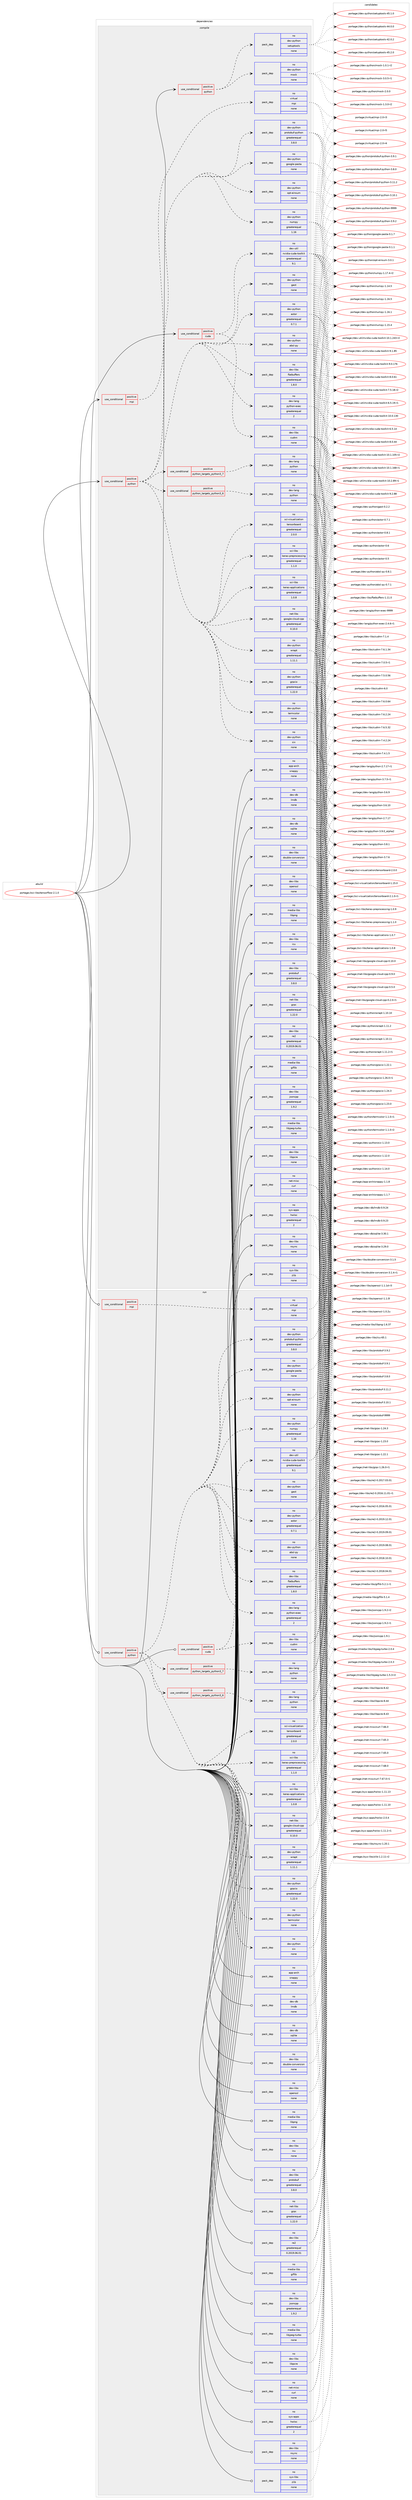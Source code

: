 digraph prolog {

# *************
# Graph options
# *************

newrank=true;
concentrate=true;
compound=true;
graph [rankdir=LR,fontname=Helvetica,fontsize=10,ranksep=1.5];#, ranksep=2.5, nodesep=0.2];
edge  [arrowhead=vee];
node  [fontname=Helvetica,fontsize=10];

# **********
# The ebuild
# **********

subgraph cluster_leftcol {
color=gray;
rank=same;
label=<<i>ebuild</i>>;
id [label="portage://sci-libs/tensorflow-2.1.0", color=red, width=4, href="../sci-libs/tensorflow-2.1.0.svg"];
}

# ****************
# The dependencies
# ****************

subgraph cluster_midcol {
color=gray;
label=<<i>dependencies</i>>;
subgraph cluster_compile {
fillcolor="#eeeeee";
style=filled;
label=<<i>compile</i>>;
subgraph cond17346 {
dependency87504 [label=<<TABLE BORDER="0" CELLBORDER="1" CELLSPACING="0" CELLPADDING="4"><TR><TD ROWSPAN="3" CELLPADDING="10">use_conditional</TD></TR><TR><TD>positive</TD></TR><TR><TD>cuda</TD></TR></TABLE>>, shape=none, color=red];
subgraph pack68672 {
dependency87505 [label=<<TABLE BORDER="0" CELLBORDER="1" CELLSPACING="0" CELLPADDING="4" WIDTH="220"><TR><TD ROWSPAN="6" CELLPADDING="30">pack_dep</TD></TR><TR><TD WIDTH="110">no</TD></TR><TR><TD>dev-util</TD></TR><TR><TD>nvidia-cuda-toolkit</TD></TR><TR><TD>greaterequal</TD></TR><TR><TD>9.1</TD></TR></TABLE>>, shape=none, color=blue];
}
dependency87504:e -> dependency87505:w [weight=20,style="dashed",arrowhead="vee"];
subgraph pack68673 {
dependency87506 [label=<<TABLE BORDER="0" CELLBORDER="1" CELLSPACING="0" CELLPADDING="4" WIDTH="220"><TR><TD ROWSPAN="6" CELLPADDING="30">pack_dep</TD></TR><TR><TD WIDTH="110">no</TD></TR><TR><TD>dev-libs</TD></TR><TR><TD>cudnn</TD></TR><TR><TD>none</TD></TR><TR><TD></TD></TR></TABLE>>, shape=none, color=blue];
}
dependency87504:e -> dependency87506:w [weight=20,style="dashed",arrowhead="vee"];
}
id:e -> dependency87504:w [weight=20,style="solid",arrowhead="vee"];
subgraph cond17347 {
dependency87507 [label=<<TABLE BORDER="0" CELLBORDER="1" CELLSPACING="0" CELLPADDING="4"><TR><TD ROWSPAN="3" CELLPADDING="10">use_conditional</TD></TR><TR><TD>positive</TD></TR><TR><TD>mpi</TD></TR></TABLE>>, shape=none, color=red];
subgraph pack68674 {
dependency87508 [label=<<TABLE BORDER="0" CELLBORDER="1" CELLSPACING="0" CELLPADDING="4" WIDTH="220"><TR><TD ROWSPAN="6" CELLPADDING="30">pack_dep</TD></TR><TR><TD WIDTH="110">no</TD></TR><TR><TD>virtual</TD></TR><TR><TD>mpi</TD></TR><TR><TD>none</TD></TR><TR><TD></TD></TR></TABLE>>, shape=none, color=blue];
}
dependency87507:e -> dependency87508:w [weight=20,style="dashed",arrowhead="vee"];
}
id:e -> dependency87507:w [weight=20,style="solid",arrowhead="vee"];
subgraph cond17348 {
dependency87509 [label=<<TABLE BORDER="0" CELLBORDER="1" CELLSPACING="0" CELLPADDING="4"><TR><TD ROWSPAN="3" CELLPADDING="10">use_conditional</TD></TR><TR><TD>positive</TD></TR><TR><TD>python</TD></TR></TABLE>>, shape=none, color=red];
subgraph cond17349 {
dependency87510 [label=<<TABLE BORDER="0" CELLBORDER="1" CELLSPACING="0" CELLPADDING="4"><TR><TD ROWSPAN="3" CELLPADDING="10">use_conditional</TD></TR><TR><TD>positive</TD></TR><TR><TD>python_targets_python3_6</TD></TR></TABLE>>, shape=none, color=red];
subgraph pack68675 {
dependency87511 [label=<<TABLE BORDER="0" CELLBORDER="1" CELLSPACING="0" CELLPADDING="4" WIDTH="220"><TR><TD ROWSPAN="6" CELLPADDING="30">pack_dep</TD></TR><TR><TD WIDTH="110">no</TD></TR><TR><TD>dev-lang</TD></TR><TR><TD>python</TD></TR><TR><TD>none</TD></TR><TR><TD></TD></TR></TABLE>>, shape=none, color=blue];
}
dependency87510:e -> dependency87511:w [weight=20,style="dashed",arrowhead="vee"];
}
dependency87509:e -> dependency87510:w [weight=20,style="dashed",arrowhead="vee"];
subgraph cond17350 {
dependency87512 [label=<<TABLE BORDER="0" CELLBORDER="1" CELLSPACING="0" CELLPADDING="4"><TR><TD ROWSPAN="3" CELLPADDING="10">use_conditional</TD></TR><TR><TD>positive</TD></TR><TR><TD>python_targets_python3_7</TD></TR></TABLE>>, shape=none, color=red];
subgraph pack68676 {
dependency87513 [label=<<TABLE BORDER="0" CELLBORDER="1" CELLSPACING="0" CELLPADDING="4" WIDTH="220"><TR><TD ROWSPAN="6" CELLPADDING="30">pack_dep</TD></TR><TR><TD WIDTH="110">no</TD></TR><TR><TD>dev-lang</TD></TR><TR><TD>python</TD></TR><TR><TD>none</TD></TR><TR><TD></TD></TR></TABLE>>, shape=none, color=blue];
}
dependency87512:e -> dependency87513:w [weight=20,style="dashed",arrowhead="vee"];
}
dependency87509:e -> dependency87512:w [weight=20,style="dashed",arrowhead="vee"];
subgraph pack68677 {
dependency87514 [label=<<TABLE BORDER="0" CELLBORDER="1" CELLSPACING="0" CELLPADDING="4" WIDTH="220"><TR><TD ROWSPAN="6" CELLPADDING="30">pack_dep</TD></TR><TR><TD WIDTH="110">no</TD></TR><TR><TD>dev-lang</TD></TR><TR><TD>python-exec</TD></TR><TR><TD>greaterequal</TD></TR><TR><TD>2</TD></TR></TABLE>>, shape=none, color=blue];
}
dependency87509:e -> dependency87514:w [weight=20,style="dashed",arrowhead="vee"];
subgraph pack68678 {
dependency87515 [label=<<TABLE BORDER="0" CELLBORDER="1" CELLSPACING="0" CELLPADDING="4" WIDTH="220"><TR><TD ROWSPAN="6" CELLPADDING="30">pack_dep</TD></TR><TR><TD WIDTH="110">no</TD></TR><TR><TD>dev-libs</TD></TR><TR><TD>flatbuffers</TD></TR><TR><TD>greaterequal</TD></TR><TR><TD>1.8.0</TD></TR></TABLE>>, shape=none, color=blue];
}
dependency87509:e -> dependency87515:w [weight=20,style="dashed",arrowhead="vee"];
subgraph pack68679 {
dependency87516 [label=<<TABLE BORDER="0" CELLBORDER="1" CELLSPACING="0" CELLPADDING="4" WIDTH="220"><TR><TD ROWSPAN="6" CELLPADDING="30">pack_dep</TD></TR><TR><TD WIDTH="110">no</TD></TR><TR><TD>dev-python</TD></TR><TR><TD>absl-py</TD></TR><TR><TD>none</TD></TR><TR><TD></TD></TR></TABLE>>, shape=none, color=blue];
}
dependency87509:e -> dependency87516:w [weight=20,style="dashed",arrowhead="vee"];
subgraph pack68680 {
dependency87517 [label=<<TABLE BORDER="0" CELLBORDER="1" CELLSPACING="0" CELLPADDING="4" WIDTH="220"><TR><TD ROWSPAN="6" CELLPADDING="30">pack_dep</TD></TR><TR><TD WIDTH="110">no</TD></TR><TR><TD>dev-python</TD></TR><TR><TD>astor</TD></TR><TR><TD>greaterequal</TD></TR><TR><TD>0.7.1</TD></TR></TABLE>>, shape=none, color=blue];
}
dependency87509:e -> dependency87517:w [weight=20,style="dashed",arrowhead="vee"];
subgraph pack68681 {
dependency87518 [label=<<TABLE BORDER="0" CELLBORDER="1" CELLSPACING="0" CELLPADDING="4" WIDTH="220"><TR><TD ROWSPAN="6" CELLPADDING="30">pack_dep</TD></TR><TR><TD WIDTH="110">no</TD></TR><TR><TD>dev-python</TD></TR><TR><TD>gast</TD></TR><TR><TD>none</TD></TR><TR><TD></TD></TR></TABLE>>, shape=none, color=blue];
}
dependency87509:e -> dependency87518:w [weight=20,style="dashed",arrowhead="vee"];
subgraph pack68682 {
dependency87519 [label=<<TABLE BORDER="0" CELLBORDER="1" CELLSPACING="0" CELLPADDING="4" WIDTH="220"><TR><TD ROWSPAN="6" CELLPADDING="30">pack_dep</TD></TR><TR><TD WIDTH="110">no</TD></TR><TR><TD>dev-python</TD></TR><TR><TD>numpy</TD></TR><TR><TD>greaterequal</TD></TR><TR><TD>1.16</TD></TR></TABLE>>, shape=none, color=blue];
}
dependency87509:e -> dependency87519:w [weight=20,style="dashed",arrowhead="vee"];
subgraph pack68683 {
dependency87520 [label=<<TABLE BORDER="0" CELLBORDER="1" CELLSPACING="0" CELLPADDING="4" WIDTH="220"><TR><TD ROWSPAN="6" CELLPADDING="30">pack_dep</TD></TR><TR><TD WIDTH="110">no</TD></TR><TR><TD>dev-python</TD></TR><TR><TD>google-pasta</TD></TR><TR><TD>none</TD></TR><TR><TD></TD></TR></TABLE>>, shape=none, color=blue];
}
dependency87509:e -> dependency87520:w [weight=20,style="dashed",arrowhead="vee"];
subgraph pack68684 {
dependency87521 [label=<<TABLE BORDER="0" CELLBORDER="1" CELLSPACING="0" CELLPADDING="4" WIDTH="220"><TR><TD ROWSPAN="6" CELLPADDING="30">pack_dep</TD></TR><TR><TD WIDTH="110">no</TD></TR><TR><TD>dev-python</TD></TR><TR><TD>opt-einsum</TD></TR><TR><TD>none</TD></TR><TR><TD></TD></TR></TABLE>>, shape=none, color=blue];
}
dependency87509:e -> dependency87521:w [weight=20,style="dashed",arrowhead="vee"];
subgraph pack68685 {
dependency87522 [label=<<TABLE BORDER="0" CELLBORDER="1" CELLSPACING="0" CELLPADDING="4" WIDTH="220"><TR><TD ROWSPAN="6" CELLPADDING="30">pack_dep</TD></TR><TR><TD WIDTH="110">no</TD></TR><TR><TD>dev-python</TD></TR><TR><TD>protobuf-python</TD></TR><TR><TD>greaterequal</TD></TR><TR><TD>3.8.0</TD></TR></TABLE>>, shape=none, color=blue];
}
dependency87509:e -> dependency87522:w [weight=20,style="dashed",arrowhead="vee"];
subgraph pack68686 {
dependency87523 [label=<<TABLE BORDER="0" CELLBORDER="1" CELLSPACING="0" CELLPADDING="4" WIDTH="220"><TR><TD ROWSPAN="6" CELLPADDING="30">pack_dep</TD></TR><TR><TD WIDTH="110">no</TD></TR><TR><TD>dev-python</TD></TR><TR><TD>six</TD></TR><TR><TD>none</TD></TR><TR><TD></TD></TR></TABLE>>, shape=none, color=blue];
}
dependency87509:e -> dependency87523:w [weight=20,style="dashed",arrowhead="vee"];
subgraph pack68687 {
dependency87524 [label=<<TABLE BORDER="0" CELLBORDER="1" CELLSPACING="0" CELLPADDING="4" WIDTH="220"><TR><TD ROWSPAN="6" CELLPADDING="30">pack_dep</TD></TR><TR><TD WIDTH="110">no</TD></TR><TR><TD>dev-python</TD></TR><TR><TD>termcolor</TD></TR><TR><TD>none</TD></TR><TR><TD></TD></TR></TABLE>>, shape=none, color=blue];
}
dependency87509:e -> dependency87524:w [weight=20,style="dashed",arrowhead="vee"];
subgraph pack68688 {
dependency87525 [label=<<TABLE BORDER="0" CELLBORDER="1" CELLSPACING="0" CELLPADDING="4" WIDTH="220"><TR><TD ROWSPAN="6" CELLPADDING="30">pack_dep</TD></TR><TR><TD WIDTH="110">no</TD></TR><TR><TD>dev-python</TD></TR><TR><TD>grpcio</TD></TR><TR><TD>greaterequal</TD></TR><TR><TD>1.22.0</TD></TR></TABLE>>, shape=none, color=blue];
}
dependency87509:e -> dependency87525:w [weight=20,style="dashed",arrowhead="vee"];
subgraph pack68689 {
dependency87526 [label=<<TABLE BORDER="0" CELLBORDER="1" CELLSPACING="0" CELLPADDING="4" WIDTH="220"><TR><TD ROWSPAN="6" CELLPADDING="30">pack_dep</TD></TR><TR><TD WIDTH="110">no</TD></TR><TR><TD>dev-python</TD></TR><TR><TD>wrapt</TD></TR><TR><TD>greaterequal</TD></TR><TR><TD>1.11.1</TD></TR></TABLE>>, shape=none, color=blue];
}
dependency87509:e -> dependency87526:w [weight=20,style="dashed",arrowhead="vee"];
subgraph pack68690 {
dependency87527 [label=<<TABLE BORDER="0" CELLBORDER="1" CELLSPACING="0" CELLPADDING="4" WIDTH="220"><TR><TD ROWSPAN="6" CELLPADDING="30">pack_dep</TD></TR><TR><TD WIDTH="110">no</TD></TR><TR><TD>net-libs</TD></TR><TR><TD>google-cloud-cpp</TD></TR><TR><TD>greaterequal</TD></TR><TR><TD>0.10.0</TD></TR></TABLE>>, shape=none, color=blue];
}
dependency87509:e -> dependency87527:w [weight=20,style="dashed",arrowhead="vee"];
subgraph pack68691 {
dependency87528 [label=<<TABLE BORDER="0" CELLBORDER="1" CELLSPACING="0" CELLPADDING="4" WIDTH="220"><TR><TD ROWSPAN="6" CELLPADDING="30">pack_dep</TD></TR><TR><TD WIDTH="110">no</TD></TR><TR><TD>sci-libs</TD></TR><TR><TD>keras-applications</TD></TR><TR><TD>greaterequal</TD></TR><TR><TD>1.0.8</TD></TR></TABLE>>, shape=none, color=blue];
}
dependency87509:e -> dependency87528:w [weight=20,style="dashed",arrowhead="vee"];
subgraph pack68692 {
dependency87529 [label=<<TABLE BORDER="0" CELLBORDER="1" CELLSPACING="0" CELLPADDING="4" WIDTH="220"><TR><TD ROWSPAN="6" CELLPADDING="30">pack_dep</TD></TR><TR><TD WIDTH="110">no</TD></TR><TR><TD>sci-libs</TD></TR><TR><TD>keras-preprocessing</TD></TR><TR><TD>greaterequal</TD></TR><TR><TD>1.1.0</TD></TR></TABLE>>, shape=none, color=blue];
}
dependency87509:e -> dependency87529:w [weight=20,style="dashed",arrowhead="vee"];
subgraph pack68693 {
dependency87530 [label=<<TABLE BORDER="0" CELLBORDER="1" CELLSPACING="0" CELLPADDING="4" WIDTH="220"><TR><TD ROWSPAN="6" CELLPADDING="30">pack_dep</TD></TR><TR><TD WIDTH="110">no</TD></TR><TR><TD>sci-visualization</TD></TR><TR><TD>tensorboard</TD></TR><TR><TD>greaterequal</TD></TR><TR><TD>2.0.0</TD></TR></TABLE>>, shape=none, color=blue];
}
dependency87509:e -> dependency87530:w [weight=20,style="dashed",arrowhead="vee"];
}
id:e -> dependency87509:w [weight=20,style="solid",arrowhead="vee"];
subgraph cond17351 {
dependency87531 [label=<<TABLE BORDER="0" CELLBORDER="1" CELLSPACING="0" CELLPADDING="4"><TR><TD ROWSPAN="3" CELLPADDING="10">use_conditional</TD></TR><TR><TD>positive</TD></TR><TR><TD>python</TD></TR></TABLE>>, shape=none, color=red];
subgraph pack68694 {
dependency87532 [label=<<TABLE BORDER="0" CELLBORDER="1" CELLSPACING="0" CELLPADDING="4" WIDTH="220"><TR><TD ROWSPAN="6" CELLPADDING="30">pack_dep</TD></TR><TR><TD WIDTH="110">no</TD></TR><TR><TD>dev-python</TD></TR><TR><TD>mock</TD></TR><TR><TD>none</TD></TR><TR><TD></TD></TR></TABLE>>, shape=none, color=blue];
}
dependency87531:e -> dependency87532:w [weight=20,style="dashed",arrowhead="vee"];
subgraph pack68695 {
dependency87533 [label=<<TABLE BORDER="0" CELLBORDER="1" CELLSPACING="0" CELLPADDING="4" WIDTH="220"><TR><TD ROWSPAN="6" CELLPADDING="30">pack_dep</TD></TR><TR><TD WIDTH="110">no</TD></TR><TR><TD>dev-python</TD></TR><TR><TD>setuptools</TD></TR><TR><TD>none</TD></TR><TR><TD></TD></TR></TABLE>>, shape=none, color=blue];
}
dependency87531:e -> dependency87533:w [weight=20,style="dashed",arrowhead="vee"];
}
id:e -> dependency87531:w [weight=20,style="solid",arrowhead="vee"];
subgraph pack68696 {
dependency87534 [label=<<TABLE BORDER="0" CELLBORDER="1" CELLSPACING="0" CELLPADDING="4" WIDTH="220"><TR><TD ROWSPAN="6" CELLPADDING="30">pack_dep</TD></TR><TR><TD WIDTH="110">no</TD></TR><TR><TD>app-arch</TD></TR><TR><TD>snappy</TD></TR><TR><TD>none</TD></TR><TR><TD></TD></TR></TABLE>>, shape=none, color=blue];
}
id:e -> dependency87534:w [weight=20,style="solid",arrowhead="vee"];
subgraph pack68697 {
dependency87535 [label=<<TABLE BORDER="0" CELLBORDER="1" CELLSPACING="0" CELLPADDING="4" WIDTH="220"><TR><TD ROWSPAN="6" CELLPADDING="30">pack_dep</TD></TR><TR><TD WIDTH="110">no</TD></TR><TR><TD>dev-db</TD></TR><TR><TD>lmdb</TD></TR><TR><TD>none</TD></TR><TR><TD></TD></TR></TABLE>>, shape=none, color=blue];
}
id:e -> dependency87535:w [weight=20,style="solid",arrowhead="vee"];
subgraph pack68698 {
dependency87536 [label=<<TABLE BORDER="0" CELLBORDER="1" CELLSPACING="0" CELLPADDING="4" WIDTH="220"><TR><TD ROWSPAN="6" CELLPADDING="30">pack_dep</TD></TR><TR><TD WIDTH="110">no</TD></TR><TR><TD>dev-db</TD></TR><TR><TD>sqlite</TD></TR><TR><TD>none</TD></TR><TR><TD></TD></TR></TABLE>>, shape=none, color=blue];
}
id:e -> dependency87536:w [weight=20,style="solid",arrowhead="vee"];
subgraph pack68699 {
dependency87537 [label=<<TABLE BORDER="0" CELLBORDER="1" CELLSPACING="0" CELLPADDING="4" WIDTH="220"><TR><TD ROWSPAN="6" CELLPADDING="30">pack_dep</TD></TR><TR><TD WIDTH="110">no</TD></TR><TR><TD>dev-libs</TD></TR><TR><TD>double-conversion</TD></TR><TR><TD>none</TD></TR><TR><TD></TD></TR></TABLE>>, shape=none, color=blue];
}
id:e -> dependency87537:w [weight=20,style="solid",arrowhead="vee"];
subgraph pack68700 {
dependency87538 [label=<<TABLE BORDER="0" CELLBORDER="1" CELLSPACING="0" CELLPADDING="4" WIDTH="220"><TR><TD ROWSPAN="6" CELLPADDING="30">pack_dep</TD></TR><TR><TD WIDTH="110">no</TD></TR><TR><TD>dev-libs</TD></TR><TR><TD>icu</TD></TR><TR><TD>none</TD></TR><TR><TD></TD></TR></TABLE>>, shape=none, color=blue];
}
id:e -> dependency87538:w [weight=20,style="solid",arrowhead="vee"];
subgraph pack68701 {
dependency87539 [label=<<TABLE BORDER="0" CELLBORDER="1" CELLSPACING="0" CELLPADDING="4" WIDTH="220"><TR><TD ROWSPAN="6" CELLPADDING="30">pack_dep</TD></TR><TR><TD WIDTH="110">no</TD></TR><TR><TD>dev-libs</TD></TR><TR><TD>jsoncpp</TD></TR><TR><TD>greaterequal</TD></TR><TR><TD>1.9.2</TD></TR></TABLE>>, shape=none, color=blue];
}
id:e -> dependency87539:w [weight=20,style="solid",arrowhead="vee"];
subgraph pack68702 {
dependency87540 [label=<<TABLE BORDER="0" CELLBORDER="1" CELLSPACING="0" CELLPADDING="4" WIDTH="220"><TR><TD ROWSPAN="6" CELLPADDING="30">pack_dep</TD></TR><TR><TD WIDTH="110">no</TD></TR><TR><TD>dev-libs</TD></TR><TR><TD>libpcre</TD></TR><TR><TD>none</TD></TR><TR><TD></TD></TR></TABLE>>, shape=none, color=blue];
}
id:e -> dependency87540:w [weight=20,style="solid",arrowhead="vee"];
subgraph pack68703 {
dependency87541 [label=<<TABLE BORDER="0" CELLBORDER="1" CELLSPACING="0" CELLPADDING="4" WIDTH="220"><TR><TD ROWSPAN="6" CELLPADDING="30">pack_dep</TD></TR><TR><TD WIDTH="110">no</TD></TR><TR><TD>dev-libs</TD></TR><TR><TD>nsync</TD></TR><TR><TD>none</TD></TR><TR><TD></TD></TR></TABLE>>, shape=none, color=blue];
}
id:e -> dependency87541:w [weight=20,style="solid",arrowhead="vee"];
subgraph pack68704 {
dependency87542 [label=<<TABLE BORDER="0" CELLBORDER="1" CELLSPACING="0" CELLPADDING="4" WIDTH="220"><TR><TD ROWSPAN="6" CELLPADDING="30">pack_dep</TD></TR><TR><TD WIDTH="110">no</TD></TR><TR><TD>dev-libs</TD></TR><TR><TD>openssl</TD></TR><TR><TD>none</TD></TR><TR><TD></TD></TR></TABLE>>, shape=none, color=blue];
}
id:e -> dependency87542:w [weight=20,style="solid",arrowhead="vee"];
subgraph pack68705 {
dependency87543 [label=<<TABLE BORDER="0" CELLBORDER="1" CELLSPACING="0" CELLPADDING="4" WIDTH="220"><TR><TD ROWSPAN="6" CELLPADDING="30">pack_dep</TD></TR><TR><TD WIDTH="110">no</TD></TR><TR><TD>dev-libs</TD></TR><TR><TD>protobuf</TD></TR><TR><TD>greaterequal</TD></TR><TR><TD>3.8.0</TD></TR></TABLE>>, shape=none, color=blue];
}
id:e -> dependency87543:w [weight=20,style="solid",arrowhead="vee"];
subgraph pack68706 {
dependency87544 [label=<<TABLE BORDER="0" CELLBORDER="1" CELLSPACING="0" CELLPADDING="4" WIDTH="220"><TR><TD ROWSPAN="6" CELLPADDING="30">pack_dep</TD></TR><TR><TD WIDTH="110">no</TD></TR><TR><TD>dev-libs</TD></TR><TR><TD>re2</TD></TR><TR><TD>greaterequal</TD></TR><TR><TD>0.2019.06.01</TD></TR></TABLE>>, shape=none, color=blue];
}
id:e -> dependency87544:w [weight=20,style="solid",arrowhead="vee"];
subgraph pack68707 {
dependency87545 [label=<<TABLE BORDER="0" CELLBORDER="1" CELLSPACING="0" CELLPADDING="4" WIDTH="220"><TR><TD ROWSPAN="6" CELLPADDING="30">pack_dep</TD></TR><TR><TD WIDTH="110">no</TD></TR><TR><TD>media-libs</TD></TR><TR><TD>giflib</TD></TR><TR><TD>none</TD></TR><TR><TD></TD></TR></TABLE>>, shape=none, color=blue];
}
id:e -> dependency87545:w [weight=20,style="solid",arrowhead="vee"];
subgraph pack68708 {
dependency87546 [label=<<TABLE BORDER="0" CELLBORDER="1" CELLSPACING="0" CELLPADDING="4" WIDTH="220"><TR><TD ROWSPAN="6" CELLPADDING="30">pack_dep</TD></TR><TR><TD WIDTH="110">no</TD></TR><TR><TD>media-libs</TD></TR><TR><TD>libjpeg-turbo</TD></TR><TR><TD>none</TD></TR><TR><TD></TD></TR></TABLE>>, shape=none, color=blue];
}
id:e -> dependency87546:w [weight=20,style="solid",arrowhead="vee"];
subgraph pack68709 {
dependency87547 [label=<<TABLE BORDER="0" CELLBORDER="1" CELLSPACING="0" CELLPADDING="4" WIDTH="220"><TR><TD ROWSPAN="6" CELLPADDING="30">pack_dep</TD></TR><TR><TD WIDTH="110">no</TD></TR><TR><TD>media-libs</TD></TR><TR><TD>libpng</TD></TR><TR><TD>none</TD></TR><TR><TD></TD></TR></TABLE>>, shape=none, color=blue];
}
id:e -> dependency87547:w [weight=20,style="solid",arrowhead="vee"];
subgraph pack68710 {
dependency87548 [label=<<TABLE BORDER="0" CELLBORDER="1" CELLSPACING="0" CELLPADDING="4" WIDTH="220"><TR><TD ROWSPAN="6" CELLPADDING="30">pack_dep</TD></TR><TR><TD WIDTH="110">no</TD></TR><TR><TD>net-libs</TD></TR><TR><TD>grpc</TD></TR><TR><TD>greaterequal</TD></TR><TR><TD>1.22.0</TD></TR></TABLE>>, shape=none, color=blue];
}
id:e -> dependency87548:w [weight=20,style="solid",arrowhead="vee"];
subgraph pack68711 {
dependency87549 [label=<<TABLE BORDER="0" CELLBORDER="1" CELLSPACING="0" CELLPADDING="4" WIDTH="220"><TR><TD ROWSPAN="6" CELLPADDING="30">pack_dep</TD></TR><TR><TD WIDTH="110">no</TD></TR><TR><TD>net-misc</TD></TR><TR><TD>curl</TD></TR><TR><TD>none</TD></TR><TR><TD></TD></TR></TABLE>>, shape=none, color=blue];
}
id:e -> dependency87549:w [weight=20,style="solid",arrowhead="vee"];
subgraph pack68712 {
dependency87550 [label=<<TABLE BORDER="0" CELLBORDER="1" CELLSPACING="0" CELLPADDING="4" WIDTH="220"><TR><TD ROWSPAN="6" CELLPADDING="30">pack_dep</TD></TR><TR><TD WIDTH="110">no</TD></TR><TR><TD>sys-apps</TD></TR><TR><TD>hwloc</TD></TR><TR><TD>greaterequal</TD></TR><TR><TD>2</TD></TR></TABLE>>, shape=none, color=blue];
}
id:e -> dependency87550:w [weight=20,style="solid",arrowhead="vee"];
subgraph pack68713 {
dependency87551 [label=<<TABLE BORDER="0" CELLBORDER="1" CELLSPACING="0" CELLPADDING="4" WIDTH="220"><TR><TD ROWSPAN="6" CELLPADDING="30">pack_dep</TD></TR><TR><TD WIDTH="110">no</TD></TR><TR><TD>sys-libs</TD></TR><TR><TD>zlib</TD></TR><TR><TD>none</TD></TR><TR><TD></TD></TR></TABLE>>, shape=none, color=blue];
}
id:e -> dependency87551:w [weight=20,style="solid",arrowhead="vee"];
}
subgraph cluster_compileandrun {
fillcolor="#eeeeee";
style=filled;
label=<<i>compile and run</i>>;
}
subgraph cluster_run {
fillcolor="#eeeeee";
style=filled;
label=<<i>run</i>>;
subgraph cond17352 {
dependency87552 [label=<<TABLE BORDER="0" CELLBORDER="1" CELLSPACING="0" CELLPADDING="4"><TR><TD ROWSPAN="3" CELLPADDING="10">use_conditional</TD></TR><TR><TD>positive</TD></TR><TR><TD>cuda</TD></TR></TABLE>>, shape=none, color=red];
subgraph pack68714 {
dependency87553 [label=<<TABLE BORDER="0" CELLBORDER="1" CELLSPACING="0" CELLPADDING="4" WIDTH="220"><TR><TD ROWSPAN="6" CELLPADDING="30">pack_dep</TD></TR><TR><TD WIDTH="110">no</TD></TR><TR><TD>dev-util</TD></TR><TR><TD>nvidia-cuda-toolkit</TD></TR><TR><TD>greaterequal</TD></TR><TR><TD>9.1</TD></TR></TABLE>>, shape=none, color=blue];
}
dependency87552:e -> dependency87553:w [weight=20,style="dashed",arrowhead="vee"];
subgraph pack68715 {
dependency87554 [label=<<TABLE BORDER="0" CELLBORDER="1" CELLSPACING="0" CELLPADDING="4" WIDTH="220"><TR><TD ROWSPAN="6" CELLPADDING="30">pack_dep</TD></TR><TR><TD WIDTH="110">no</TD></TR><TR><TD>dev-libs</TD></TR><TR><TD>cudnn</TD></TR><TR><TD>none</TD></TR><TR><TD></TD></TR></TABLE>>, shape=none, color=blue];
}
dependency87552:e -> dependency87554:w [weight=20,style="dashed",arrowhead="vee"];
}
id:e -> dependency87552:w [weight=20,style="solid",arrowhead="odot"];
subgraph cond17353 {
dependency87555 [label=<<TABLE BORDER="0" CELLBORDER="1" CELLSPACING="0" CELLPADDING="4"><TR><TD ROWSPAN="3" CELLPADDING="10">use_conditional</TD></TR><TR><TD>positive</TD></TR><TR><TD>mpi</TD></TR></TABLE>>, shape=none, color=red];
subgraph pack68716 {
dependency87556 [label=<<TABLE BORDER="0" CELLBORDER="1" CELLSPACING="0" CELLPADDING="4" WIDTH="220"><TR><TD ROWSPAN="6" CELLPADDING="30">pack_dep</TD></TR><TR><TD WIDTH="110">no</TD></TR><TR><TD>virtual</TD></TR><TR><TD>mpi</TD></TR><TR><TD>none</TD></TR><TR><TD></TD></TR></TABLE>>, shape=none, color=blue];
}
dependency87555:e -> dependency87556:w [weight=20,style="dashed",arrowhead="vee"];
}
id:e -> dependency87555:w [weight=20,style="solid",arrowhead="odot"];
subgraph cond17354 {
dependency87557 [label=<<TABLE BORDER="0" CELLBORDER="1" CELLSPACING="0" CELLPADDING="4"><TR><TD ROWSPAN="3" CELLPADDING="10">use_conditional</TD></TR><TR><TD>positive</TD></TR><TR><TD>python</TD></TR></TABLE>>, shape=none, color=red];
subgraph cond17355 {
dependency87558 [label=<<TABLE BORDER="0" CELLBORDER="1" CELLSPACING="0" CELLPADDING="4"><TR><TD ROWSPAN="3" CELLPADDING="10">use_conditional</TD></TR><TR><TD>positive</TD></TR><TR><TD>python_targets_python3_6</TD></TR></TABLE>>, shape=none, color=red];
subgraph pack68717 {
dependency87559 [label=<<TABLE BORDER="0" CELLBORDER="1" CELLSPACING="0" CELLPADDING="4" WIDTH="220"><TR><TD ROWSPAN="6" CELLPADDING="30">pack_dep</TD></TR><TR><TD WIDTH="110">no</TD></TR><TR><TD>dev-lang</TD></TR><TR><TD>python</TD></TR><TR><TD>none</TD></TR><TR><TD></TD></TR></TABLE>>, shape=none, color=blue];
}
dependency87558:e -> dependency87559:w [weight=20,style="dashed",arrowhead="vee"];
}
dependency87557:e -> dependency87558:w [weight=20,style="dashed",arrowhead="vee"];
subgraph cond17356 {
dependency87560 [label=<<TABLE BORDER="0" CELLBORDER="1" CELLSPACING="0" CELLPADDING="4"><TR><TD ROWSPAN="3" CELLPADDING="10">use_conditional</TD></TR><TR><TD>positive</TD></TR><TR><TD>python_targets_python3_7</TD></TR></TABLE>>, shape=none, color=red];
subgraph pack68718 {
dependency87561 [label=<<TABLE BORDER="0" CELLBORDER="1" CELLSPACING="0" CELLPADDING="4" WIDTH="220"><TR><TD ROWSPAN="6" CELLPADDING="30">pack_dep</TD></TR><TR><TD WIDTH="110">no</TD></TR><TR><TD>dev-lang</TD></TR><TR><TD>python</TD></TR><TR><TD>none</TD></TR><TR><TD></TD></TR></TABLE>>, shape=none, color=blue];
}
dependency87560:e -> dependency87561:w [weight=20,style="dashed",arrowhead="vee"];
}
dependency87557:e -> dependency87560:w [weight=20,style="dashed",arrowhead="vee"];
subgraph pack68719 {
dependency87562 [label=<<TABLE BORDER="0" CELLBORDER="1" CELLSPACING="0" CELLPADDING="4" WIDTH="220"><TR><TD ROWSPAN="6" CELLPADDING="30">pack_dep</TD></TR><TR><TD WIDTH="110">no</TD></TR><TR><TD>dev-lang</TD></TR><TR><TD>python-exec</TD></TR><TR><TD>greaterequal</TD></TR><TR><TD>2</TD></TR></TABLE>>, shape=none, color=blue];
}
dependency87557:e -> dependency87562:w [weight=20,style="dashed",arrowhead="vee"];
subgraph pack68720 {
dependency87563 [label=<<TABLE BORDER="0" CELLBORDER="1" CELLSPACING="0" CELLPADDING="4" WIDTH="220"><TR><TD ROWSPAN="6" CELLPADDING="30">pack_dep</TD></TR><TR><TD WIDTH="110">no</TD></TR><TR><TD>dev-libs</TD></TR><TR><TD>flatbuffers</TD></TR><TR><TD>greaterequal</TD></TR><TR><TD>1.8.0</TD></TR></TABLE>>, shape=none, color=blue];
}
dependency87557:e -> dependency87563:w [weight=20,style="dashed",arrowhead="vee"];
subgraph pack68721 {
dependency87564 [label=<<TABLE BORDER="0" CELLBORDER="1" CELLSPACING="0" CELLPADDING="4" WIDTH="220"><TR><TD ROWSPAN="6" CELLPADDING="30">pack_dep</TD></TR><TR><TD WIDTH="110">no</TD></TR><TR><TD>dev-python</TD></TR><TR><TD>absl-py</TD></TR><TR><TD>none</TD></TR><TR><TD></TD></TR></TABLE>>, shape=none, color=blue];
}
dependency87557:e -> dependency87564:w [weight=20,style="dashed",arrowhead="vee"];
subgraph pack68722 {
dependency87565 [label=<<TABLE BORDER="0" CELLBORDER="1" CELLSPACING="0" CELLPADDING="4" WIDTH="220"><TR><TD ROWSPAN="6" CELLPADDING="30">pack_dep</TD></TR><TR><TD WIDTH="110">no</TD></TR><TR><TD>dev-python</TD></TR><TR><TD>astor</TD></TR><TR><TD>greaterequal</TD></TR><TR><TD>0.7.1</TD></TR></TABLE>>, shape=none, color=blue];
}
dependency87557:e -> dependency87565:w [weight=20,style="dashed",arrowhead="vee"];
subgraph pack68723 {
dependency87566 [label=<<TABLE BORDER="0" CELLBORDER="1" CELLSPACING="0" CELLPADDING="4" WIDTH="220"><TR><TD ROWSPAN="6" CELLPADDING="30">pack_dep</TD></TR><TR><TD WIDTH="110">no</TD></TR><TR><TD>dev-python</TD></TR><TR><TD>gast</TD></TR><TR><TD>none</TD></TR><TR><TD></TD></TR></TABLE>>, shape=none, color=blue];
}
dependency87557:e -> dependency87566:w [weight=20,style="dashed",arrowhead="vee"];
subgraph pack68724 {
dependency87567 [label=<<TABLE BORDER="0" CELLBORDER="1" CELLSPACING="0" CELLPADDING="4" WIDTH="220"><TR><TD ROWSPAN="6" CELLPADDING="30">pack_dep</TD></TR><TR><TD WIDTH="110">no</TD></TR><TR><TD>dev-python</TD></TR><TR><TD>numpy</TD></TR><TR><TD>greaterequal</TD></TR><TR><TD>1.16</TD></TR></TABLE>>, shape=none, color=blue];
}
dependency87557:e -> dependency87567:w [weight=20,style="dashed",arrowhead="vee"];
subgraph pack68725 {
dependency87568 [label=<<TABLE BORDER="0" CELLBORDER="1" CELLSPACING="0" CELLPADDING="4" WIDTH="220"><TR><TD ROWSPAN="6" CELLPADDING="30">pack_dep</TD></TR><TR><TD WIDTH="110">no</TD></TR><TR><TD>dev-python</TD></TR><TR><TD>google-pasta</TD></TR><TR><TD>none</TD></TR><TR><TD></TD></TR></TABLE>>, shape=none, color=blue];
}
dependency87557:e -> dependency87568:w [weight=20,style="dashed",arrowhead="vee"];
subgraph pack68726 {
dependency87569 [label=<<TABLE BORDER="0" CELLBORDER="1" CELLSPACING="0" CELLPADDING="4" WIDTH="220"><TR><TD ROWSPAN="6" CELLPADDING="30">pack_dep</TD></TR><TR><TD WIDTH="110">no</TD></TR><TR><TD>dev-python</TD></TR><TR><TD>opt-einsum</TD></TR><TR><TD>none</TD></TR><TR><TD></TD></TR></TABLE>>, shape=none, color=blue];
}
dependency87557:e -> dependency87569:w [weight=20,style="dashed",arrowhead="vee"];
subgraph pack68727 {
dependency87570 [label=<<TABLE BORDER="0" CELLBORDER="1" CELLSPACING="0" CELLPADDING="4" WIDTH="220"><TR><TD ROWSPAN="6" CELLPADDING="30">pack_dep</TD></TR><TR><TD WIDTH="110">no</TD></TR><TR><TD>dev-python</TD></TR><TR><TD>protobuf-python</TD></TR><TR><TD>greaterequal</TD></TR><TR><TD>3.8.0</TD></TR></TABLE>>, shape=none, color=blue];
}
dependency87557:e -> dependency87570:w [weight=20,style="dashed",arrowhead="vee"];
subgraph pack68728 {
dependency87571 [label=<<TABLE BORDER="0" CELLBORDER="1" CELLSPACING="0" CELLPADDING="4" WIDTH="220"><TR><TD ROWSPAN="6" CELLPADDING="30">pack_dep</TD></TR><TR><TD WIDTH="110">no</TD></TR><TR><TD>dev-python</TD></TR><TR><TD>six</TD></TR><TR><TD>none</TD></TR><TR><TD></TD></TR></TABLE>>, shape=none, color=blue];
}
dependency87557:e -> dependency87571:w [weight=20,style="dashed",arrowhead="vee"];
subgraph pack68729 {
dependency87572 [label=<<TABLE BORDER="0" CELLBORDER="1" CELLSPACING="0" CELLPADDING="4" WIDTH="220"><TR><TD ROWSPAN="6" CELLPADDING="30">pack_dep</TD></TR><TR><TD WIDTH="110">no</TD></TR><TR><TD>dev-python</TD></TR><TR><TD>termcolor</TD></TR><TR><TD>none</TD></TR><TR><TD></TD></TR></TABLE>>, shape=none, color=blue];
}
dependency87557:e -> dependency87572:w [weight=20,style="dashed",arrowhead="vee"];
subgraph pack68730 {
dependency87573 [label=<<TABLE BORDER="0" CELLBORDER="1" CELLSPACING="0" CELLPADDING="4" WIDTH="220"><TR><TD ROWSPAN="6" CELLPADDING="30">pack_dep</TD></TR><TR><TD WIDTH="110">no</TD></TR><TR><TD>dev-python</TD></TR><TR><TD>grpcio</TD></TR><TR><TD>greaterequal</TD></TR><TR><TD>1.22.0</TD></TR></TABLE>>, shape=none, color=blue];
}
dependency87557:e -> dependency87573:w [weight=20,style="dashed",arrowhead="vee"];
subgraph pack68731 {
dependency87574 [label=<<TABLE BORDER="0" CELLBORDER="1" CELLSPACING="0" CELLPADDING="4" WIDTH="220"><TR><TD ROWSPAN="6" CELLPADDING="30">pack_dep</TD></TR><TR><TD WIDTH="110">no</TD></TR><TR><TD>dev-python</TD></TR><TR><TD>wrapt</TD></TR><TR><TD>greaterequal</TD></TR><TR><TD>1.11.1</TD></TR></TABLE>>, shape=none, color=blue];
}
dependency87557:e -> dependency87574:w [weight=20,style="dashed",arrowhead="vee"];
subgraph pack68732 {
dependency87575 [label=<<TABLE BORDER="0" CELLBORDER="1" CELLSPACING="0" CELLPADDING="4" WIDTH="220"><TR><TD ROWSPAN="6" CELLPADDING="30">pack_dep</TD></TR><TR><TD WIDTH="110">no</TD></TR><TR><TD>net-libs</TD></TR><TR><TD>google-cloud-cpp</TD></TR><TR><TD>greaterequal</TD></TR><TR><TD>0.10.0</TD></TR></TABLE>>, shape=none, color=blue];
}
dependency87557:e -> dependency87575:w [weight=20,style="dashed",arrowhead="vee"];
subgraph pack68733 {
dependency87576 [label=<<TABLE BORDER="0" CELLBORDER="1" CELLSPACING="0" CELLPADDING="4" WIDTH="220"><TR><TD ROWSPAN="6" CELLPADDING="30">pack_dep</TD></TR><TR><TD WIDTH="110">no</TD></TR><TR><TD>sci-libs</TD></TR><TR><TD>keras-applications</TD></TR><TR><TD>greaterequal</TD></TR><TR><TD>1.0.8</TD></TR></TABLE>>, shape=none, color=blue];
}
dependency87557:e -> dependency87576:w [weight=20,style="dashed",arrowhead="vee"];
subgraph pack68734 {
dependency87577 [label=<<TABLE BORDER="0" CELLBORDER="1" CELLSPACING="0" CELLPADDING="4" WIDTH="220"><TR><TD ROWSPAN="6" CELLPADDING="30">pack_dep</TD></TR><TR><TD WIDTH="110">no</TD></TR><TR><TD>sci-libs</TD></TR><TR><TD>keras-preprocessing</TD></TR><TR><TD>greaterequal</TD></TR><TR><TD>1.1.0</TD></TR></TABLE>>, shape=none, color=blue];
}
dependency87557:e -> dependency87577:w [weight=20,style="dashed",arrowhead="vee"];
subgraph pack68735 {
dependency87578 [label=<<TABLE BORDER="0" CELLBORDER="1" CELLSPACING="0" CELLPADDING="4" WIDTH="220"><TR><TD ROWSPAN="6" CELLPADDING="30">pack_dep</TD></TR><TR><TD WIDTH="110">no</TD></TR><TR><TD>sci-visualization</TD></TR><TR><TD>tensorboard</TD></TR><TR><TD>greaterequal</TD></TR><TR><TD>2.0.0</TD></TR></TABLE>>, shape=none, color=blue];
}
dependency87557:e -> dependency87578:w [weight=20,style="dashed",arrowhead="vee"];
}
id:e -> dependency87557:w [weight=20,style="solid",arrowhead="odot"];
subgraph pack68736 {
dependency87579 [label=<<TABLE BORDER="0" CELLBORDER="1" CELLSPACING="0" CELLPADDING="4" WIDTH="220"><TR><TD ROWSPAN="6" CELLPADDING="30">pack_dep</TD></TR><TR><TD WIDTH="110">no</TD></TR><TR><TD>app-arch</TD></TR><TR><TD>snappy</TD></TR><TR><TD>none</TD></TR><TR><TD></TD></TR></TABLE>>, shape=none, color=blue];
}
id:e -> dependency87579:w [weight=20,style="solid",arrowhead="odot"];
subgraph pack68737 {
dependency87580 [label=<<TABLE BORDER="0" CELLBORDER="1" CELLSPACING="0" CELLPADDING="4" WIDTH="220"><TR><TD ROWSPAN="6" CELLPADDING="30">pack_dep</TD></TR><TR><TD WIDTH="110">no</TD></TR><TR><TD>dev-db</TD></TR><TR><TD>lmdb</TD></TR><TR><TD>none</TD></TR><TR><TD></TD></TR></TABLE>>, shape=none, color=blue];
}
id:e -> dependency87580:w [weight=20,style="solid",arrowhead="odot"];
subgraph pack68738 {
dependency87581 [label=<<TABLE BORDER="0" CELLBORDER="1" CELLSPACING="0" CELLPADDING="4" WIDTH="220"><TR><TD ROWSPAN="6" CELLPADDING="30">pack_dep</TD></TR><TR><TD WIDTH="110">no</TD></TR><TR><TD>dev-db</TD></TR><TR><TD>sqlite</TD></TR><TR><TD>none</TD></TR><TR><TD></TD></TR></TABLE>>, shape=none, color=blue];
}
id:e -> dependency87581:w [weight=20,style="solid",arrowhead="odot"];
subgraph pack68739 {
dependency87582 [label=<<TABLE BORDER="0" CELLBORDER="1" CELLSPACING="0" CELLPADDING="4" WIDTH="220"><TR><TD ROWSPAN="6" CELLPADDING="30">pack_dep</TD></TR><TR><TD WIDTH="110">no</TD></TR><TR><TD>dev-libs</TD></TR><TR><TD>double-conversion</TD></TR><TR><TD>none</TD></TR><TR><TD></TD></TR></TABLE>>, shape=none, color=blue];
}
id:e -> dependency87582:w [weight=20,style="solid",arrowhead="odot"];
subgraph pack68740 {
dependency87583 [label=<<TABLE BORDER="0" CELLBORDER="1" CELLSPACING="0" CELLPADDING="4" WIDTH="220"><TR><TD ROWSPAN="6" CELLPADDING="30">pack_dep</TD></TR><TR><TD WIDTH="110">no</TD></TR><TR><TD>dev-libs</TD></TR><TR><TD>icu</TD></TR><TR><TD>none</TD></TR><TR><TD></TD></TR></TABLE>>, shape=none, color=blue];
}
id:e -> dependency87583:w [weight=20,style="solid",arrowhead="odot"];
subgraph pack68741 {
dependency87584 [label=<<TABLE BORDER="0" CELLBORDER="1" CELLSPACING="0" CELLPADDING="4" WIDTH="220"><TR><TD ROWSPAN="6" CELLPADDING="30">pack_dep</TD></TR><TR><TD WIDTH="110">no</TD></TR><TR><TD>dev-libs</TD></TR><TR><TD>jsoncpp</TD></TR><TR><TD>greaterequal</TD></TR><TR><TD>1.9.2</TD></TR></TABLE>>, shape=none, color=blue];
}
id:e -> dependency87584:w [weight=20,style="solid",arrowhead="odot"];
subgraph pack68742 {
dependency87585 [label=<<TABLE BORDER="0" CELLBORDER="1" CELLSPACING="0" CELLPADDING="4" WIDTH="220"><TR><TD ROWSPAN="6" CELLPADDING="30">pack_dep</TD></TR><TR><TD WIDTH="110">no</TD></TR><TR><TD>dev-libs</TD></TR><TR><TD>libpcre</TD></TR><TR><TD>none</TD></TR><TR><TD></TD></TR></TABLE>>, shape=none, color=blue];
}
id:e -> dependency87585:w [weight=20,style="solid",arrowhead="odot"];
subgraph pack68743 {
dependency87586 [label=<<TABLE BORDER="0" CELLBORDER="1" CELLSPACING="0" CELLPADDING="4" WIDTH="220"><TR><TD ROWSPAN="6" CELLPADDING="30">pack_dep</TD></TR><TR><TD WIDTH="110">no</TD></TR><TR><TD>dev-libs</TD></TR><TR><TD>nsync</TD></TR><TR><TD>none</TD></TR><TR><TD></TD></TR></TABLE>>, shape=none, color=blue];
}
id:e -> dependency87586:w [weight=20,style="solid",arrowhead="odot"];
subgraph pack68744 {
dependency87587 [label=<<TABLE BORDER="0" CELLBORDER="1" CELLSPACING="0" CELLPADDING="4" WIDTH="220"><TR><TD ROWSPAN="6" CELLPADDING="30">pack_dep</TD></TR><TR><TD WIDTH="110">no</TD></TR><TR><TD>dev-libs</TD></TR><TR><TD>openssl</TD></TR><TR><TD>none</TD></TR><TR><TD></TD></TR></TABLE>>, shape=none, color=blue];
}
id:e -> dependency87587:w [weight=20,style="solid",arrowhead="odot"];
subgraph pack68745 {
dependency87588 [label=<<TABLE BORDER="0" CELLBORDER="1" CELLSPACING="0" CELLPADDING="4" WIDTH="220"><TR><TD ROWSPAN="6" CELLPADDING="30">pack_dep</TD></TR><TR><TD WIDTH="110">no</TD></TR><TR><TD>dev-libs</TD></TR><TR><TD>protobuf</TD></TR><TR><TD>greaterequal</TD></TR><TR><TD>3.8.0</TD></TR></TABLE>>, shape=none, color=blue];
}
id:e -> dependency87588:w [weight=20,style="solid",arrowhead="odot"];
subgraph pack68746 {
dependency87589 [label=<<TABLE BORDER="0" CELLBORDER="1" CELLSPACING="0" CELLPADDING="4" WIDTH="220"><TR><TD ROWSPAN="6" CELLPADDING="30">pack_dep</TD></TR><TR><TD WIDTH="110">no</TD></TR><TR><TD>dev-libs</TD></TR><TR><TD>re2</TD></TR><TR><TD>greaterequal</TD></TR><TR><TD>0.2019.06.01</TD></TR></TABLE>>, shape=none, color=blue];
}
id:e -> dependency87589:w [weight=20,style="solid",arrowhead="odot"];
subgraph pack68747 {
dependency87590 [label=<<TABLE BORDER="0" CELLBORDER="1" CELLSPACING="0" CELLPADDING="4" WIDTH="220"><TR><TD ROWSPAN="6" CELLPADDING="30">pack_dep</TD></TR><TR><TD WIDTH="110">no</TD></TR><TR><TD>media-libs</TD></TR><TR><TD>giflib</TD></TR><TR><TD>none</TD></TR><TR><TD></TD></TR></TABLE>>, shape=none, color=blue];
}
id:e -> dependency87590:w [weight=20,style="solid",arrowhead="odot"];
subgraph pack68748 {
dependency87591 [label=<<TABLE BORDER="0" CELLBORDER="1" CELLSPACING="0" CELLPADDING="4" WIDTH="220"><TR><TD ROWSPAN="6" CELLPADDING="30">pack_dep</TD></TR><TR><TD WIDTH="110">no</TD></TR><TR><TD>media-libs</TD></TR><TR><TD>libjpeg-turbo</TD></TR><TR><TD>none</TD></TR><TR><TD></TD></TR></TABLE>>, shape=none, color=blue];
}
id:e -> dependency87591:w [weight=20,style="solid",arrowhead="odot"];
subgraph pack68749 {
dependency87592 [label=<<TABLE BORDER="0" CELLBORDER="1" CELLSPACING="0" CELLPADDING="4" WIDTH="220"><TR><TD ROWSPAN="6" CELLPADDING="30">pack_dep</TD></TR><TR><TD WIDTH="110">no</TD></TR><TR><TD>media-libs</TD></TR><TR><TD>libpng</TD></TR><TR><TD>none</TD></TR><TR><TD></TD></TR></TABLE>>, shape=none, color=blue];
}
id:e -> dependency87592:w [weight=20,style="solid",arrowhead="odot"];
subgraph pack68750 {
dependency87593 [label=<<TABLE BORDER="0" CELLBORDER="1" CELLSPACING="0" CELLPADDING="4" WIDTH="220"><TR><TD ROWSPAN="6" CELLPADDING="30">pack_dep</TD></TR><TR><TD WIDTH="110">no</TD></TR><TR><TD>net-libs</TD></TR><TR><TD>grpc</TD></TR><TR><TD>greaterequal</TD></TR><TR><TD>1.22.0</TD></TR></TABLE>>, shape=none, color=blue];
}
id:e -> dependency87593:w [weight=20,style="solid",arrowhead="odot"];
subgraph pack68751 {
dependency87594 [label=<<TABLE BORDER="0" CELLBORDER="1" CELLSPACING="0" CELLPADDING="4" WIDTH="220"><TR><TD ROWSPAN="6" CELLPADDING="30">pack_dep</TD></TR><TR><TD WIDTH="110">no</TD></TR><TR><TD>net-misc</TD></TR><TR><TD>curl</TD></TR><TR><TD>none</TD></TR><TR><TD></TD></TR></TABLE>>, shape=none, color=blue];
}
id:e -> dependency87594:w [weight=20,style="solid",arrowhead="odot"];
subgraph pack68752 {
dependency87595 [label=<<TABLE BORDER="0" CELLBORDER="1" CELLSPACING="0" CELLPADDING="4" WIDTH="220"><TR><TD ROWSPAN="6" CELLPADDING="30">pack_dep</TD></TR><TR><TD WIDTH="110">no</TD></TR><TR><TD>sys-apps</TD></TR><TR><TD>hwloc</TD></TR><TR><TD>greaterequal</TD></TR><TR><TD>2</TD></TR></TABLE>>, shape=none, color=blue];
}
id:e -> dependency87595:w [weight=20,style="solid",arrowhead="odot"];
subgraph pack68753 {
dependency87596 [label=<<TABLE BORDER="0" CELLBORDER="1" CELLSPACING="0" CELLPADDING="4" WIDTH="220"><TR><TD ROWSPAN="6" CELLPADDING="30">pack_dep</TD></TR><TR><TD WIDTH="110">no</TD></TR><TR><TD>sys-libs</TD></TR><TR><TD>zlib</TD></TR><TR><TD>none</TD></TR><TR><TD></TD></TR></TABLE>>, shape=none, color=blue];
}
id:e -> dependency87596:w [weight=20,style="solid",arrowhead="odot"];
}
}

# **************
# The candidates
# **************

subgraph cluster_choices {
rank=same;
color=gray;
label=<<i>candidates</i>>;

subgraph choice68672 {
color=black;
nodesep=1;
choice1001011184511711610510847110118105100105974599117100974511611111110810710511645574650465656 [label="portage://dev-util/nvidia-cuda-toolkit-9.2.88", color=red, width=4,href="../dev-util/nvidia-cuda-toolkit-9.2.88.svg"];
choice1001011184511711610510847110118105100105974599117100974511611111110810710511645574649465653 [label="portage://dev-util/nvidia-cuda-toolkit-9.1.85", color=red, width=4,href="../dev-util/nvidia-cuda-toolkit-9.1.85.svg"];
choice100101118451171161051084711011810510010597459911710097451161111111081071051164557464846495554 [label="portage://dev-util/nvidia-cuda-toolkit-9.0.176", color=red, width=4,href="../dev-util/nvidia-cuda-toolkit-9.0.176.svg"];
choice1001011184511711610510847110118105100105974599117100974511611111110810710511645564648465449 [label="portage://dev-util/nvidia-cuda-toolkit-8.0.61", color=red, width=4,href="../dev-util/nvidia-cuda-toolkit-8.0.61.svg"];
choice1001011184511711610510847110118105100105974599117100974511611111110810710511645564648465252 [label="portage://dev-util/nvidia-cuda-toolkit-8.0.44", color=red, width=4,href="../dev-util/nvidia-cuda-toolkit-8.0.44.svg"];
choice10010111845117116105108471101181051001059745991171009745116111111108107105116455546534649564511450 [label="portage://dev-util/nvidia-cuda-toolkit-7.5.18-r2", color=red, width=4,href="../dev-util/nvidia-cuda-toolkit-7.5.18-r2.svg"];
choice10010111845117116105108471101181051001059745991171009745116111111108107105116455446534649574511449 [label="portage://dev-util/nvidia-cuda-toolkit-6.5.19-r1", color=red, width=4,href="../dev-util/nvidia-cuda-toolkit-6.5.19-r1.svg"];
choice1001011184511711610510847110118105100105974599117100974511611111110810710511645544653464952 [label="portage://dev-util/nvidia-cuda-toolkit-6.5.14", color=red, width=4,href="../dev-util/nvidia-cuda-toolkit-6.5.14.svg"];
choice1001011184511711610510847110118105100105974599117100974511611111110810710511645494846504656574511449 [label="portage://dev-util/nvidia-cuda-toolkit-10.2.89-r1", color=red, width=4,href="../dev-util/nvidia-cuda-toolkit-10.2.89-r1.svg"];
choice100101118451171161051084711011810510010597459911710097451161111111081071051164549484649465052514511450 [label="portage://dev-util/nvidia-cuda-toolkit-10.1.243-r2", color=red, width=4,href="../dev-util/nvidia-cuda-toolkit-10.1.243-r2.svg"];
choice100101118451171161051084711011810510010597459911710097451161111111081071051164549484649464954564511449 [label="portage://dev-util/nvidia-cuda-toolkit-10.1.168-r1", color=red, width=4,href="../dev-util/nvidia-cuda-toolkit-10.1.168-r1.svg"];
choice100101118451171161051084711011810510010597459911710097451161111111081071051164549484649464948534511450 [label="portage://dev-util/nvidia-cuda-toolkit-10.1.105-r2", color=red, width=4,href="../dev-util/nvidia-cuda-toolkit-10.1.105-r2.svg"];
choice10010111845117116105108471101181051001059745991171009745116111111108107105116454948464846495148 [label="portage://dev-util/nvidia-cuda-toolkit-10.0.130", color=red, width=4,href="../dev-util/nvidia-cuda-toolkit-10.0.130.svg"];
dependency87505:e -> choice1001011184511711610510847110118105100105974599117100974511611111110810710511645574650465656:w [style=dotted,weight="100"];
dependency87505:e -> choice1001011184511711610510847110118105100105974599117100974511611111110810710511645574649465653:w [style=dotted,weight="100"];
dependency87505:e -> choice100101118451171161051084711011810510010597459911710097451161111111081071051164557464846495554:w [style=dotted,weight="100"];
dependency87505:e -> choice1001011184511711610510847110118105100105974599117100974511611111110810710511645564648465449:w [style=dotted,weight="100"];
dependency87505:e -> choice1001011184511711610510847110118105100105974599117100974511611111110810710511645564648465252:w [style=dotted,weight="100"];
dependency87505:e -> choice10010111845117116105108471101181051001059745991171009745116111111108107105116455546534649564511450:w [style=dotted,weight="100"];
dependency87505:e -> choice10010111845117116105108471101181051001059745991171009745116111111108107105116455446534649574511449:w [style=dotted,weight="100"];
dependency87505:e -> choice1001011184511711610510847110118105100105974599117100974511611111110810710511645544653464952:w [style=dotted,weight="100"];
dependency87505:e -> choice1001011184511711610510847110118105100105974599117100974511611111110810710511645494846504656574511449:w [style=dotted,weight="100"];
dependency87505:e -> choice100101118451171161051084711011810510010597459911710097451161111111081071051164549484649465052514511450:w [style=dotted,weight="100"];
dependency87505:e -> choice100101118451171161051084711011810510010597459911710097451161111111081071051164549484649464954564511449:w [style=dotted,weight="100"];
dependency87505:e -> choice100101118451171161051084711011810510010597459911710097451161111111081071051164549484649464948534511450:w [style=dotted,weight="100"];
dependency87505:e -> choice10010111845117116105108471101181051001059745991171009745116111111108107105116454948464846495148:w [style=dotted,weight="100"];
}
subgraph choice68673 {
color=black;
nodesep=1;
choice10010111845108105981154799117100110110455546544653465150 [label="portage://dev-libs/cudnn-7.6.5.32", color=red, width=4,href="../dev-libs/cudnn-7.6.5.32.svg"];
choice10010111845108105981154799117100110110455546544650465052 [label="portage://dev-libs/cudnn-7.6.2.24", color=red, width=4,href="../dev-libs/cudnn-7.6.2.24.svg"];
choice10010111845108105981154799117100110110455546544649465152 [label="portage://dev-libs/cudnn-7.6.1.34", color=red, width=4,href="../dev-libs/cudnn-7.6.1.34.svg"];
choice10010111845108105981154799117100110110455546544648465452 [label="portage://dev-libs/cudnn-7.6.0.64", color=red, width=4,href="../dev-libs/cudnn-7.6.0.64.svg"];
choice10010111845108105981154799117100110110455546534648465354 [label="portage://dev-libs/cudnn-7.5.0.56", color=red, width=4,href="../dev-libs/cudnn-7.5.0.56.svg"];
choice10010111845108105981154799117100110110455546524650465052 [label="portage://dev-libs/cudnn-7.4.2.24", color=red, width=4,href="../dev-libs/cudnn-7.4.2.24.svg"];
choice100101118451081059811547991171001101104555465246494653 [label="portage://dev-libs/cudnn-7.4.1.5", color=red, width=4,href="../dev-libs/cudnn-7.4.1.5.svg"];
choice10010111845108105981154799117100110110455546494652 [label="portage://dev-libs/cudnn-7.1.4", color=red, width=4,href="../dev-libs/cudnn-7.1.4.svg"];
choice100101118451081059811547991171001101104555464846534511449 [label="portage://dev-libs/cudnn-7.0.5-r1", color=red, width=4,href="../dev-libs/cudnn-7.0.5-r1.svg"];
choice1001011184510810598115479911710011011045544648 [label="portage://dev-libs/cudnn-6.0", color=red, width=4,href="../dev-libs/cudnn-6.0.svg"];
dependency87506:e -> choice10010111845108105981154799117100110110455546544653465150:w [style=dotted,weight="100"];
dependency87506:e -> choice10010111845108105981154799117100110110455546544650465052:w [style=dotted,weight="100"];
dependency87506:e -> choice10010111845108105981154799117100110110455546544649465152:w [style=dotted,weight="100"];
dependency87506:e -> choice10010111845108105981154799117100110110455546544648465452:w [style=dotted,weight="100"];
dependency87506:e -> choice10010111845108105981154799117100110110455546534648465354:w [style=dotted,weight="100"];
dependency87506:e -> choice10010111845108105981154799117100110110455546524650465052:w [style=dotted,weight="100"];
dependency87506:e -> choice100101118451081059811547991171001101104555465246494653:w [style=dotted,weight="100"];
dependency87506:e -> choice10010111845108105981154799117100110110455546494652:w [style=dotted,weight="100"];
dependency87506:e -> choice100101118451081059811547991171001101104555464846534511449:w [style=dotted,weight="100"];
dependency87506:e -> choice1001011184510810598115479911710011011045544648:w [style=dotted,weight="100"];
}
subgraph choice68674 {
color=black;
nodesep=1;
choice1181051141161179710847109112105455046484511453 [label="portage://virtual/mpi-2.0-r5", color=red, width=4,href="../virtual/mpi-2.0-r5.svg"];
choice1181051141161179710847109112105455046484511452 [label="portage://virtual/mpi-2.0-r4", color=red, width=4,href="../virtual/mpi-2.0-r4.svg"];
choice1181051141161179710847109112105455046484511451 [label="portage://virtual/mpi-2.0-r3", color=red, width=4,href="../virtual/mpi-2.0-r3.svg"];
dependency87508:e -> choice1181051141161179710847109112105455046484511453:w [style=dotted,weight="100"];
dependency87508:e -> choice1181051141161179710847109112105455046484511452:w [style=dotted,weight="100"];
dependency87508:e -> choice1181051141161179710847109112105455046484511451:w [style=dotted,weight="100"];
}
subgraph choice68675 {
color=black;
nodesep=1;
choice10010111845108971101034711212111610411111045514657464895971081121049750 [label="portage://dev-lang/python-3.9.0_alpha2", color=red, width=4,href="../dev-lang/python-3.9.0_alpha2.svg"];
choice100101118451089711010347112121116104111110455146564649 [label="portage://dev-lang/python-3.8.1", color=red, width=4,href="../dev-lang/python-3.8.1.svg"];
choice100101118451089711010347112121116104111110455146554654 [label="portage://dev-lang/python-3.7.6", color=red, width=4,href="../dev-lang/python-3.7.6.svg"];
choice1001011184510897110103471121211161041111104551465546534511449 [label="portage://dev-lang/python-3.7.5-r1", color=red, width=4,href="../dev-lang/python-3.7.5-r1.svg"];
choice100101118451089711010347112121116104111110455146544657 [label="portage://dev-lang/python-3.6.9", color=red, width=4,href="../dev-lang/python-3.6.9.svg"];
choice10010111845108971101034711212111610411111045514654464948 [label="portage://dev-lang/python-3.6.10", color=red, width=4,href="../dev-lang/python-3.6.10.svg"];
choice100101118451089711010347112121116104111110455046554649554511449 [label="portage://dev-lang/python-2.7.17-r1", color=red, width=4,href="../dev-lang/python-2.7.17-r1.svg"];
choice10010111845108971101034711212111610411111045504655464955 [label="portage://dev-lang/python-2.7.17", color=red, width=4,href="../dev-lang/python-2.7.17.svg"];
dependency87511:e -> choice10010111845108971101034711212111610411111045514657464895971081121049750:w [style=dotted,weight="100"];
dependency87511:e -> choice100101118451089711010347112121116104111110455146564649:w [style=dotted,weight="100"];
dependency87511:e -> choice100101118451089711010347112121116104111110455146554654:w [style=dotted,weight="100"];
dependency87511:e -> choice1001011184510897110103471121211161041111104551465546534511449:w [style=dotted,weight="100"];
dependency87511:e -> choice100101118451089711010347112121116104111110455146544657:w [style=dotted,weight="100"];
dependency87511:e -> choice10010111845108971101034711212111610411111045514654464948:w [style=dotted,weight="100"];
dependency87511:e -> choice100101118451089711010347112121116104111110455046554649554511449:w [style=dotted,weight="100"];
dependency87511:e -> choice10010111845108971101034711212111610411111045504655464955:w [style=dotted,weight="100"];
}
subgraph choice68676 {
color=black;
nodesep=1;
choice10010111845108971101034711212111610411111045514657464895971081121049750 [label="portage://dev-lang/python-3.9.0_alpha2", color=red, width=4,href="../dev-lang/python-3.9.0_alpha2.svg"];
choice100101118451089711010347112121116104111110455146564649 [label="portage://dev-lang/python-3.8.1", color=red, width=4,href="../dev-lang/python-3.8.1.svg"];
choice100101118451089711010347112121116104111110455146554654 [label="portage://dev-lang/python-3.7.6", color=red, width=4,href="../dev-lang/python-3.7.6.svg"];
choice1001011184510897110103471121211161041111104551465546534511449 [label="portage://dev-lang/python-3.7.5-r1", color=red, width=4,href="../dev-lang/python-3.7.5-r1.svg"];
choice100101118451089711010347112121116104111110455146544657 [label="portage://dev-lang/python-3.6.9", color=red, width=4,href="../dev-lang/python-3.6.9.svg"];
choice10010111845108971101034711212111610411111045514654464948 [label="portage://dev-lang/python-3.6.10", color=red, width=4,href="../dev-lang/python-3.6.10.svg"];
choice100101118451089711010347112121116104111110455046554649554511449 [label="portage://dev-lang/python-2.7.17-r1", color=red, width=4,href="../dev-lang/python-2.7.17-r1.svg"];
choice10010111845108971101034711212111610411111045504655464955 [label="portage://dev-lang/python-2.7.17", color=red, width=4,href="../dev-lang/python-2.7.17.svg"];
dependency87513:e -> choice10010111845108971101034711212111610411111045514657464895971081121049750:w [style=dotted,weight="100"];
dependency87513:e -> choice100101118451089711010347112121116104111110455146564649:w [style=dotted,weight="100"];
dependency87513:e -> choice100101118451089711010347112121116104111110455146554654:w [style=dotted,weight="100"];
dependency87513:e -> choice1001011184510897110103471121211161041111104551465546534511449:w [style=dotted,weight="100"];
dependency87513:e -> choice100101118451089711010347112121116104111110455146544657:w [style=dotted,weight="100"];
dependency87513:e -> choice10010111845108971101034711212111610411111045514654464948:w [style=dotted,weight="100"];
dependency87513:e -> choice100101118451089711010347112121116104111110455046554649554511449:w [style=dotted,weight="100"];
dependency87513:e -> choice10010111845108971101034711212111610411111045504655464955:w [style=dotted,weight="100"];
}
subgraph choice68677 {
color=black;
nodesep=1;
choice10010111845108971101034711212111610411111045101120101994557575757 [label="portage://dev-lang/python-exec-9999", color=red, width=4,href="../dev-lang/python-exec-9999.svg"];
choice10010111845108971101034711212111610411111045101120101994550465246544511449 [label="portage://dev-lang/python-exec-2.4.6-r1", color=red, width=4,href="../dev-lang/python-exec-2.4.6-r1.svg"];
dependency87514:e -> choice10010111845108971101034711212111610411111045101120101994557575757:w [style=dotted,weight="100"];
dependency87514:e -> choice10010111845108971101034711212111610411111045101120101994550465246544511449:w [style=dotted,weight="100"];
}
subgraph choice68678 {
color=black;
nodesep=1;
choice100101118451081059811547102108971169811710210210111411545494649494648 [label="portage://dev-libs/flatbuffers-1.11.0", color=red, width=4,href="../dev-libs/flatbuffers-1.11.0.svg"];
dependency87515:e -> choice100101118451081059811547102108971169811710210210111411545494649494648:w [style=dotted,weight="100"];
}
subgraph choice68679 {
color=black;
nodesep=1;
choice1001011184511212111610411111047979811510845112121454846564649 [label="portage://dev-python/absl-py-0.8.1", color=red, width=4,href="../dev-python/absl-py-0.8.1.svg"];
choice1001011184511212111610411111047979811510845112121454846554649 [label="portage://dev-python/absl-py-0.7.1", color=red, width=4,href="../dev-python/absl-py-0.7.1.svg"];
dependency87516:e -> choice1001011184511212111610411111047979811510845112121454846564649:w [style=dotted,weight="100"];
dependency87516:e -> choice1001011184511212111610411111047979811510845112121454846554649:w [style=dotted,weight="100"];
}
subgraph choice68680 {
color=black;
nodesep=1;
choice100101118451121211161041111104797115116111114454846564649 [label="portage://dev-python/astor-0.8.1", color=red, width=4,href="../dev-python/astor-0.8.1.svg"];
choice100101118451121211161041111104797115116111114454846554649 [label="portage://dev-python/astor-0.7.1", color=red, width=4,href="../dev-python/astor-0.7.1.svg"];
choice10010111845112121116104111110479711511611111445484654 [label="portage://dev-python/astor-0.6", color=red, width=4,href="../dev-python/astor-0.6.svg"];
choice10010111845112121116104111110479711511611111445484653 [label="portage://dev-python/astor-0.5", color=red, width=4,href="../dev-python/astor-0.5.svg"];
dependency87517:e -> choice100101118451121211161041111104797115116111114454846564649:w [style=dotted,weight="100"];
dependency87517:e -> choice100101118451121211161041111104797115116111114454846554649:w [style=dotted,weight="100"];
dependency87517:e -> choice10010111845112121116104111110479711511611111445484654:w [style=dotted,weight="100"];
dependency87517:e -> choice10010111845112121116104111110479711511611111445484653:w [style=dotted,weight="100"];
}
subgraph choice68681 {
color=black;
nodesep=1;
choice100101118451121211161041111104710397115116454846504650 [label="portage://dev-python/gast-0.2.2", color=red, width=4,href="../dev-python/gast-0.2.2.svg"];
dependency87518:e -> choice100101118451121211161041111104710397115116454846504650:w [style=dotted,weight="100"];
}
subgraph choice68682 {
color=black;
nodesep=1;
choice1001011184511212111610411111047110117109112121454946495546524511450 [label="portage://dev-python/numpy-1.17.4-r2", color=red, width=4,href="../dev-python/numpy-1.17.4-r2.svg"];
choice100101118451121211161041111104711011710911212145494649544653 [label="portage://dev-python/numpy-1.16.5", color=red, width=4,href="../dev-python/numpy-1.16.5.svg"];
choice100101118451121211161041111104711011710911212145494649544649 [label="portage://dev-python/numpy-1.16.1", color=red, width=4,href="../dev-python/numpy-1.16.1.svg"];
choice100101118451121211161041111104711011710911212145494649534652 [label="portage://dev-python/numpy-1.15.4", color=red, width=4,href="../dev-python/numpy-1.15.4.svg"];
choice100101118451121211161041111104711011710911212145494649524653 [label="portage://dev-python/numpy-1.14.5", color=red, width=4,href="../dev-python/numpy-1.14.5.svg"];
dependency87519:e -> choice1001011184511212111610411111047110117109112121454946495546524511450:w [style=dotted,weight="100"];
dependency87519:e -> choice100101118451121211161041111104711011710911212145494649544653:w [style=dotted,weight="100"];
dependency87519:e -> choice100101118451121211161041111104711011710911212145494649544649:w [style=dotted,weight="100"];
dependency87519:e -> choice100101118451121211161041111104711011710911212145494649534652:w [style=dotted,weight="100"];
dependency87519:e -> choice100101118451121211161041111104711011710911212145494649524653:w [style=dotted,weight="100"];
}
subgraph choice68683 {
color=black;
nodesep=1;
choice1001011184511212111610411111047103111111103108101451129711511697454846494655 [label="portage://dev-python/google-pasta-0.1.7", color=red, width=4,href="../dev-python/google-pasta-0.1.7.svg"];
choice1001011184511212111610411111047103111111103108101451129711511697454846494649 [label="portage://dev-python/google-pasta-0.1.1", color=red, width=4,href="../dev-python/google-pasta-0.1.1.svg"];
dependency87520:e -> choice1001011184511212111610411111047103111111103108101451129711511697454846494655:w [style=dotted,weight="100"];
dependency87520:e -> choice1001011184511212111610411111047103111111103108101451129711511697454846494649:w [style=dotted,weight="100"];
}
subgraph choice68684 {
color=black;
nodesep=1;
choice100101118451121211161041111104711111211645101105110115117109455146484649 [label="portage://dev-python/opt-einsum-3.0.1", color=red, width=4,href="../dev-python/opt-einsum-3.0.1.svg"];
dependency87521:e -> choice100101118451121211161041111104711111211645101105110115117109455146484649:w [style=dotted,weight="100"];
}
subgraph choice68685 {
color=black;
nodesep=1;
choice100101118451121211161041111104711211411111611198117102451121211161041111104557575757 [label="portage://dev-python/protobuf-python-9999", color=red, width=4,href="../dev-python/protobuf-python-9999.svg"];
choice10010111845112121116104111110471121141111161119811710245112121116104111110455146574650 [label="portage://dev-python/protobuf-python-3.9.2", color=red, width=4,href="../dev-python/protobuf-python-3.9.2.svg"];
choice10010111845112121116104111110471121141111161119811710245112121116104111110455146574649 [label="portage://dev-python/protobuf-python-3.9.1", color=red, width=4,href="../dev-python/protobuf-python-3.9.1.svg"];
choice10010111845112121116104111110471121141111161119811710245112121116104111110455146564648 [label="portage://dev-python/protobuf-python-3.8.0", color=red, width=4,href="../dev-python/protobuf-python-3.8.0.svg"];
choice1001011184511212111610411111047112114111116111981171024511212111610411111045514649494650 [label="portage://dev-python/protobuf-python-3.11.2", color=red, width=4,href="../dev-python/protobuf-python-3.11.2.svg"];
choice1001011184511212111610411111047112114111116111981171024511212111610411111045514649484649 [label="portage://dev-python/protobuf-python-3.10.1", color=red, width=4,href="../dev-python/protobuf-python-3.10.1.svg"];
dependency87522:e -> choice100101118451121211161041111104711211411111611198117102451121211161041111104557575757:w [style=dotted,weight="100"];
dependency87522:e -> choice10010111845112121116104111110471121141111161119811710245112121116104111110455146574650:w [style=dotted,weight="100"];
dependency87522:e -> choice10010111845112121116104111110471121141111161119811710245112121116104111110455146574649:w [style=dotted,weight="100"];
dependency87522:e -> choice10010111845112121116104111110471121141111161119811710245112121116104111110455146564648:w [style=dotted,weight="100"];
dependency87522:e -> choice1001011184511212111610411111047112114111116111981171024511212111610411111045514649494650:w [style=dotted,weight="100"];
dependency87522:e -> choice1001011184511212111610411111047112114111116111981171024511212111610411111045514649484649:w [style=dotted,weight="100"];
}
subgraph choice68686 {
color=black;
nodesep=1;
choice100101118451121211161041111104711510512045494649524648 [label="portage://dev-python/six-1.14.0", color=red, width=4,href="../dev-python/six-1.14.0.svg"];
choice100101118451121211161041111104711510512045494649514648 [label="portage://dev-python/six-1.13.0", color=red, width=4,href="../dev-python/six-1.13.0.svg"];
choice100101118451121211161041111104711510512045494649504648 [label="portage://dev-python/six-1.12.0", color=red, width=4,href="../dev-python/six-1.12.0.svg"];
dependency87523:e -> choice100101118451121211161041111104711510512045494649524648:w [style=dotted,weight="100"];
dependency87523:e -> choice100101118451121211161041111104711510512045494649514648:w [style=dotted,weight="100"];
dependency87523:e -> choice100101118451121211161041111104711510512045494649504648:w [style=dotted,weight="100"];
}
subgraph choice68687 {
color=black;
nodesep=1;
choice1001011184511212111610411111047116101114109991111081111144549464946484511450 [label="portage://dev-python/termcolor-1.1.0-r2", color=red, width=4,href="../dev-python/termcolor-1.1.0-r2.svg"];
choice1001011184511212111610411111047116101114109991111081111144549464946484511449 [label="portage://dev-python/termcolor-1.1.0-r1", color=red, width=4,href="../dev-python/termcolor-1.1.0-r1.svg"];
dependency87524:e -> choice1001011184511212111610411111047116101114109991111081111144549464946484511450:w [style=dotted,weight="100"];
dependency87524:e -> choice1001011184511212111610411111047116101114109991111081111144549464946484511449:w [style=dotted,weight="100"];
}
subgraph choice68688 {
color=black;
nodesep=1;
choice100101118451121211161041111104710311411299105111454946505446484511449 [label="portage://dev-python/grpcio-1.26.0-r1", color=red, width=4,href="../dev-python/grpcio-1.26.0-r1.svg"];
choice10010111845112121116104111110471031141129910511145494650524651 [label="portage://dev-python/grpcio-1.24.3", color=red, width=4,href="../dev-python/grpcio-1.24.3.svg"];
choice10010111845112121116104111110471031141129910511145494650514648 [label="portage://dev-python/grpcio-1.23.0", color=red, width=4,href="../dev-python/grpcio-1.23.0.svg"];
choice10010111845112121116104111110471031141129910511145494650504649 [label="portage://dev-python/grpcio-1.22.1", color=red, width=4,href="../dev-python/grpcio-1.22.1.svg"];
dependency87525:e -> choice100101118451121211161041111104710311411299105111454946505446484511449:w [style=dotted,weight="100"];
dependency87525:e -> choice10010111845112121116104111110471031141129910511145494650524651:w [style=dotted,weight="100"];
dependency87525:e -> choice10010111845112121116104111110471031141129910511145494650514648:w [style=dotted,weight="100"];
dependency87525:e -> choice10010111845112121116104111110471031141129910511145494650504649:w [style=dotted,weight="100"];
}
subgraph choice68689 {
color=black;
nodesep=1;
choice100101118451121211161041111104711911497112116454946494946504511449 [label="portage://dev-python/wrapt-1.11.2-r1", color=red, width=4,href="../dev-python/wrapt-1.11.2-r1.svg"];
choice10010111845112121116104111110471191149711211645494649494650 [label="portage://dev-python/wrapt-1.11.2", color=red, width=4,href="../dev-python/wrapt-1.11.2.svg"];
choice1001011184511212111610411111047119114971121164549464948464949 [label="portage://dev-python/wrapt-1.10.11", color=red, width=4,href="../dev-python/wrapt-1.10.11.svg"];
choice1001011184511212111610411111047119114971121164549464948464948 [label="portage://dev-python/wrapt-1.10.10", color=red, width=4,href="../dev-python/wrapt-1.10.10.svg"];
dependency87526:e -> choice100101118451121211161041111104711911497112116454946494946504511449:w [style=dotted,weight="100"];
dependency87526:e -> choice10010111845112121116104111110471191149711211645494649494650:w [style=dotted,weight="100"];
dependency87526:e -> choice1001011184511212111610411111047119114971121164549464948464949:w [style=dotted,weight="100"];
dependency87526:e -> choice1001011184511212111610411111047119114971121164549464948464948:w [style=dotted,weight="100"];
}
subgraph choice68690 {
color=black;
nodesep=1;
choice11010111645108105981154710311111110310810145991081111171004599112112454846574648 [label="portage://net-libs/google-cloud-cpp-0.9.0", color=red, width=4,href="../net-libs/google-cloud-cpp-0.9.0.svg"];
choice11010111645108105981154710311111110310810145991081111171004599112112454846534648 [label="portage://net-libs/google-cloud-cpp-0.5.0", color=red, width=4,href="../net-libs/google-cloud-cpp-0.5.0.svg"];
choice110101116451081059811547103111111103108101459910811111710045991121124548465046484511449 [label="portage://net-libs/google-cloud-cpp-0.2.0-r1", color=red, width=4,href="../net-libs/google-cloud-cpp-0.2.0-r1.svg"];
choice1101011164510810598115471031111111031081014599108111117100459911211245484649484648 [label="portage://net-libs/google-cloud-cpp-0.10.0", color=red, width=4,href="../net-libs/google-cloud-cpp-0.10.0.svg"];
dependency87527:e -> choice11010111645108105981154710311111110310810145991081111171004599112112454846574648:w [style=dotted,weight="100"];
dependency87527:e -> choice11010111645108105981154710311111110310810145991081111171004599112112454846534648:w [style=dotted,weight="100"];
dependency87527:e -> choice110101116451081059811547103111111103108101459910811111710045991121124548465046484511449:w [style=dotted,weight="100"];
dependency87527:e -> choice1101011164510810598115471031111111031081014599108111117100459911211245484649484648:w [style=dotted,weight="100"];
}
subgraph choice68691 {
color=black;
nodesep=1;
choice115991054510810598115471071011149711545971121121081059997116105111110115454946484656 [label="portage://sci-libs/keras-applications-1.0.8", color=red, width=4,href="../sci-libs/keras-applications-1.0.8.svg"];
choice115991054510810598115471071011149711545971121121081059997116105111110115454946484655 [label="portage://sci-libs/keras-applications-1.0.7", color=red, width=4,href="../sci-libs/keras-applications-1.0.7.svg"];
dependency87528:e -> choice115991054510810598115471071011149711545971121121081059997116105111110115454946484656:w [style=dotted,weight="100"];
dependency87528:e -> choice115991054510810598115471071011149711545971121121081059997116105111110115454946484655:w [style=dotted,weight="100"];
}
subgraph choice68692 {
color=black;
nodesep=1;
choice11599105451081059811547107101114971154511211410111211411199101115115105110103454946494648 [label="portage://sci-libs/keras-preprocessing-1.1.0", color=red, width=4,href="../sci-libs/keras-preprocessing-1.1.0.svg"];
choice11599105451081059811547107101114971154511211410111211411199101115115105110103454946484657 [label="portage://sci-libs/keras-preprocessing-1.0.9", color=red, width=4,href="../sci-libs/keras-preprocessing-1.0.9.svg"];
dependency87529:e -> choice11599105451081059811547107101114971154511211410111211411199101115115105110103454946494648:w [style=dotted,weight="100"];
dependency87529:e -> choice11599105451081059811547107101114971154511211410111211411199101115115105110103454946484657:w [style=dotted,weight="100"];
}
subgraph choice68693 {
color=black;
nodesep=1;
choice115991054511810511511797108105122971161051111104711610111011511111498111971141004550464946484511449 [label="portage://sci-visualization/tensorboard-2.1.0-r1", color=red, width=4,href="../sci-visualization/tensorboard-2.1.0-r1.svg"];
choice11599105451181051151179710810512297116105111110471161011101151111149811197114100455046484648 [label="portage://sci-visualization/tensorboard-2.0.0", color=red, width=4,href="../sci-visualization/tensorboard-2.0.0.svg"];
choice1159910545118105115117971081051229711610511111047116101110115111114981119711410045494649534648 [label="portage://sci-visualization/tensorboard-1.15.0", color=red, width=4,href="../sci-visualization/tensorboard-1.15.0.svg"];
dependency87530:e -> choice115991054511810511511797108105122971161051111104711610111011511111498111971141004550464946484511449:w [style=dotted,weight="100"];
dependency87530:e -> choice11599105451181051151179710810512297116105111110471161011101151111149811197114100455046484648:w [style=dotted,weight="100"];
dependency87530:e -> choice1159910545118105115117971081051229711610511111047116101110115111114981119711410045494649534648:w [style=dotted,weight="100"];
}
subgraph choice68694 {
color=black;
nodesep=1;
choice1001011184511212111610411111047109111991074551464846534511449 [label="portage://dev-python/mock-3.0.5-r1", color=red, width=4,href="../dev-python/mock-3.0.5-r1.svg"];
choice100101118451121211161041111104710911199107455046484648 [label="portage://dev-python/mock-2.0.0", color=red, width=4,href="../dev-python/mock-2.0.0.svg"];
choice1001011184511212111610411111047109111991074549465146484511450 [label="portage://dev-python/mock-1.3.0-r2", color=red, width=4,href="../dev-python/mock-1.3.0-r2.svg"];
choice1001011184511212111610411111047109111991074549464846494511450 [label="portage://dev-python/mock-1.0.1-r2", color=red, width=4,href="../dev-python/mock-1.0.1-r2.svg"];
dependency87532:e -> choice1001011184511212111610411111047109111991074551464846534511449:w [style=dotted,weight="100"];
dependency87532:e -> choice100101118451121211161041111104710911199107455046484648:w [style=dotted,weight="100"];
dependency87532:e -> choice1001011184511212111610411111047109111991074549465146484511450:w [style=dotted,weight="100"];
dependency87532:e -> choice1001011184511212111610411111047109111991074549464846494511450:w [style=dotted,weight="100"];
}
subgraph choice68695 {
color=black;
nodesep=1;
choice100101118451121211161041111104711510111611711211611111110811545525346504648 [label="portage://dev-python/setuptools-45.2.0", color=red, width=4,href="../dev-python/setuptools-45.2.0.svg"];
choice100101118451121211161041111104711510111611711211611111110811545525346494648 [label="portage://dev-python/setuptools-45.1.0", color=red, width=4,href="../dev-python/setuptools-45.1.0.svg"];
choice100101118451121211161041111104711510111611711211611111110811545525246484648 [label="portage://dev-python/setuptools-44.0.0", color=red, width=4,href="../dev-python/setuptools-44.0.0.svg"];
choice100101118451121211161041111104711510111611711211611111110811545525046484650 [label="portage://dev-python/setuptools-42.0.2", color=red, width=4,href="../dev-python/setuptools-42.0.2.svg"];
dependency87533:e -> choice100101118451121211161041111104711510111611711211611111110811545525346504648:w [style=dotted,weight="100"];
dependency87533:e -> choice100101118451121211161041111104711510111611711211611111110811545525346494648:w [style=dotted,weight="100"];
dependency87533:e -> choice100101118451121211161041111104711510111611711211611111110811545525246484648:w [style=dotted,weight="100"];
dependency87533:e -> choice100101118451121211161041111104711510111611711211611111110811545525046484650:w [style=dotted,weight="100"];
}
subgraph choice68696 {
color=black;
nodesep=1;
choice971121124597114991044711511097112112121454946494656 [label="portage://app-arch/snappy-1.1.8", color=red, width=4,href="../app-arch/snappy-1.1.8.svg"];
choice971121124597114991044711511097112112121454946494655 [label="portage://app-arch/snappy-1.1.7", color=red, width=4,href="../app-arch/snappy-1.1.7.svg"];
dependency87534:e -> choice971121124597114991044711511097112112121454946494656:w [style=dotted,weight="100"];
dependency87534:e -> choice971121124597114991044711511097112112121454946494655:w [style=dotted,weight="100"];
}
subgraph choice68697 {
color=black;
nodesep=1;
choice1001011184510098471081091009845484657465052 [label="portage://dev-db/lmdb-0.9.24", color=red, width=4,href="../dev-db/lmdb-0.9.24.svg"];
choice1001011184510098471081091009845484657465051 [label="portage://dev-db/lmdb-0.9.23", color=red, width=4,href="../dev-db/lmdb-0.9.23.svg"];
dependency87535:e -> choice1001011184510098471081091009845484657465052:w [style=dotted,weight="100"];
dependency87535:e -> choice1001011184510098471081091009845484657465051:w [style=dotted,weight="100"];
}
subgraph choice68698 {
color=black;
nodesep=1;
choice10010111845100984711511310810511610145514651484649 [label="portage://dev-db/sqlite-3.30.1", color=red, width=4,href="../dev-db/sqlite-3.30.1.svg"];
choice10010111845100984711511310810511610145514650574648 [label="portage://dev-db/sqlite-3.29.0", color=red, width=4,href="../dev-db/sqlite-3.29.0.svg"];
dependency87536:e -> choice10010111845100984711511310810511610145514651484649:w [style=dotted,weight="100"];
dependency87536:e -> choice10010111845100984711511310810511610145514650574648:w [style=dotted,weight="100"];
}
subgraph choice68699 {
color=black;
nodesep=1;
choice100101118451081059811547100111117981081014599111110118101114115105111110455146494653 [label="portage://dev-libs/double-conversion-3.1.5", color=red, width=4,href="../dev-libs/double-conversion-3.1.5.svg"];
choice1001011184510810598115471001111179810810145991111101181011141151051111104551464946524511449 [label="portage://dev-libs/double-conversion-3.1.4-r1", color=red, width=4,href="../dev-libs/double-conversion-3.1.4-r1.svg"];
dependency87537:e -> choice100101118451081059811547100111117981081014599111110118101114115105111110455146494653:w [style=dotted,weight="100"];
dependency87537:e -> choice1001011184510810598115471001111179810810145991111101181011141151051111104551464946524511449:w [style=dotted,weight="100"];
}
subgraph choice68700 {
color=black;
nodesep=1;
choice100101118451081059811547105991174554534649 [label="portage://dev-libs/icu-65.1", color=red, width=4,href="../dev-libs/icu-65.1.svg"];
dependency87538:e -> choice100101118451081059811547105991174554534649:w [style=dotted,weight="100"];
}
subgraph choice68701 {
color=black;
nodesep=1;
choice100101118451081059811547106115111110991121124549465746504511450 [label="portage://dev-libs/jsoncpp-1.9.2-r2", color=red, width=4,href="../dev-libs/jsoncpp-1.9.2-r2.svg"];
choice100101118451081059811547106115111110991121124549465746504511449 [label="portage://dev-libs/jsoncpp-1.9.2-r1", color=red, width=4,href="../dev-libs/jsoncpp-1.9.2-r1.svg"];
choice10010111845108105981154710611511111099112112454946574649 [label="portage://dev-libs/jsoncpp-1.9.1", color=red, width=4,href="../dev-libs/jsoncpp-1.9.1.svg"];
dependency87539:e -> choice100101118451081059811547106115111110991121124549465746504511450:w [style=dotted,weight="100"];
dependency87539:e -> choice100101118451081059811547106115111110991121124549465746504511449:w [style=dotted,weight="100"];
dependency87539:e -> choice10010111845108105981154710611511111099112112454946574649:w [style=dotted,weight="100"];
}
subgraph choice68702 {
color=black;
nodesep=1;
choice10010111845108105981154710810598112991141014556465252 [label="portage://dev-libs/libpcre-8.44", color=red, width=4,href="../dev-libs/libpcre-8.44.svg"];
choice10010111845108105981154710810598112991141014556465251 [label="portage://dev-libs/libpcre-8.43", color=red, width=4,href="../dev-libs/libpcre-8.43.svg"];
choice10010111845108105981154710810598112991141014556465250 [label="portage://dev-libs/libpcre-8.42", color=red, width=4,href="../dev-libs/libpcre-8.42.svg"];
dependency87540:e -> choice10010111845108105981154710810598112991141014556465252:w [style=dotted,weight="100"];
dependency87540:e -> choice10010111845108105981154710810598112991141014556465251:w [style=dotted,weight="100"];
dependency87540:e -> choice10010111845108105981154710810598112991141014556465250:w [style=dotted,weight="100"];
}
subgraph choice68703 {
color=black;
nodesep=1;
choice1001011184510810598115471101151211109945494650484649 [label="portage://dev-libs/nsync-1.20.1", color=red, width=4,href="../dev-libs/nsync-1.20.1.svg"];
dependency87541:e -> choice1001011184510810598115471101151211109945494650484649:w [style=dotted,weight="100"];
}
subgraph choice68704 {
color=black;
nodesep=1;
choice1001011184510810598115471111121011101151151084549464946491004511451 [label="portage://dev-libs/openssl-1.1.1d-r3", color=red, width=4,href="../dev-libs/openssl-1.1.1d-r3.svg"];
choice100101118451081059811547111112101110115115108454946494648108 [label="portage://dev-libs/openssl-1.1.0l", color=red, width=4,href="../dev-libs/openssl-1.1.0l.svg"];
choice100101118451081059811547111112101110115115108454946484650117 [label="portage://dev-libs/openssl-1.0.2u", color=red, width=4,href="../dev-libs/openssl-1.0.2u.svg"];
dependency87542:e -> choice1001011184510810598115471111121011101151151084549464946491004511451:w [style=dotted,weight="100"];
dependency87542:e -> choice100101118451081059811547111112101110115115108454946494648108:w [style=dotted,weight="100"];
dependency87542:e -> choice100101118451081059811547111112101110115115108454946484650117:w [style=dotted,weight="100"];
}
subgraph choice68705 {
color=black;
nodesep=1;
choice100101118451081059811547112114111116111981171024557575757 [label="portage://dev-libs/protobuf-9999", color=red, width=4,href="../dev-libs/protobuf-9999.svg"];
choice10010111845108105981154711211411111611198117102455146574650 [label="portage://dev-libs/protobuf-3.9.2", color=red, width=4,href="../dev-libs/protobuf-3.9.2.svg"];
choice10010111845108105981154711211411111611198117102455146574649 [label="portage://dev-libs/protobuf-3.9.1", color=red, width=4,href="../dev-libs/protobuf-3.9.1.svg"];
choice10010111845108105981154711211411111611198117102455146564648 [label="portage://dev-libs/protobuf-3.8.0", color=red, width=4,href="../dev-libs/protobuf-3.8.0.svg"];
choice1001011184510810598115471121141111161119811710245514649494650 [label="portage://dev-libs/protobuf-3.11.2", color=red, width=4,href="../dev-libs/protobuf-3.11.2.svg"];
choice1001011184510810598115471121141111161119811710245514649484649 [label="portage://dev-libs/protobuf-3.10.1", color=red, width=4,href="../dev-libs/protobuf-3.10.1.svg"];
dependency87543:e -> choice100101118451081059811547112114111116111981171024557575757:w [style=dotted,weight="100"];
dependency87543:e -> choice10010111845108105981154711211411111611198117102455146574650:w [style=dotted,weight="100"];
dependency87543:e -> choice10010111845108105981154711211411111611198117102455146574649:w [style=dotted,weight="100"];
dependency87543:e -> choice10010111845108105981154711211411111611198117102455146564648:w [style=dotted,weight="100"];
dependency87543:e -> choice1001011184510810598115471121141111161119811710245514649494650:w [style=dotted,weight="100"];
dependency87543:e -> choice1001011184510810598115471121141111161119811710245514649484649:w [style=dotted,weight="100"];
}
subgraph choice68706 {
color=black;
nodesep=1;
choice1001011184510810598115471141015045484650484957464950464849 [label="portage://dev-libs/re2-0.2019.12.01", color=red, width=4,href="../dev-libs/re2-0.2019.12.01.svg"];
choice1001011184510810598115471141015045484650484957464857464849 [label="portage://dev-libs/re2-0.2019.09.01", color=red, width=4,href="../dev-libs/re2-0.2019.09.01.svg"];
choice1001011184510810598115471141015045484650484957464856464849 [label="portage://dev-libs/re2-0.2019.08.01", color=red, width=4,href="../dev-libs/re2-0.2019.08.01.svg"];
choice1001011184510810598115471141015045484650484956464948464849 [label="portage://dev-libs/re2-0.2018.10.01", color=red, width=4,href="../dev-libs/re2-0.2018.10.01.svg"];
choice1001011184510810598115471141015045484650484956464852464849 [label="portage://dev-libs/re2-0.2018.04.01", color=red, width=4,href="../dev-libs/re2-0.2018.04.01.svg"];
choice1001011184510810598115471141015045484650484955464851464849 [label="portage://dev-libs/re2-0.2017.03.01", color=red, width=4,href="../dev-libs/re2-0.2017.03.01.svg"];
choice10010111845108105981154711410150454846504849544649494648494511449 [label="portage://dev-libs/re2-0.2016.11.01-r1", color=red, width=4,href="../dev-libs/re2-0.2016.11.01-r1.svg"];
choice1001011184510810598115471141015045484650484954464853464849 [label="portage://dev-libs/re2-0.2016.05.01", color=red, width=4,href="../dev-libs/re2-0.2016.05.01.svg"];
dependency87544:e -> choice1001011184510810598115471141015045484650484957464950464849:w [style=dotted,weight="100"];
dependency87544:e -> choice1001011184510810598115471141015045484650484957464857464849:w [style=dotted,weight="100"];
dependency87544:e -> choice1001011184510810598115471141015045484650484957464856464849:w [style=dotted,weight="100"];
dependency87544:e -> choice1001011184510810598115471141015045484650484956464948464849:w [style=dotted,weight="100"];
dependency87544:e -> choice1001011184510810598115471141015045484650484956464852464849:w [style=dotted,weight="100"];
dependency87544:e -> choice1001011184510810598115471141015045484650484955464851464849:w [style=dotted,weight="100"];
dependency87544:e -> choice10010111845108105981154711410150454846504849544649494648494511449:w [style=dotted,weight="100"];
dependency87544:e -> choice1001011184510810598115471141015045484650484954464853464849:w [style=dotted,weight="100"];
}
subgraph choice68707 {
color=black;
nodesep=1;
choice10910110010597451081059811547103105102108105984553465046494511449 [label="portage://media-libs/giflib-5.2.1-r1", color=red, width=4,href="../media-libs/giflib-5.2.1-r1.svg"];
choice1091011001059745108105981154710310510210810598455346494652 [label="portage://media-libs/giflib-5.1.4", color=red, width=4,href="../media-libs/giflib-5.1.4.svg"];
dependency87545:e -> choice10910110010597451081059811547103105102108105984553465046494511449:w [style=dotted,weight="100"];
dependency87545:e -> choice1091011001059745108105981154710310510210810598455346494652:w [style=dotted,weight="100"];
}
subgraph choice68708 {
color=black;
nodesep=1;
choice10910110010597451081059811547108105981061121011034511611711498111455046484652 [label="portage://media-libs/libjpeg-turbo-2.0.4", color=red, width=4,href="../media-libs/libjpeg-turbo-2.0.4.svg"];
choice10910110010597451081059811547108105981061121011034511611711498111455046484651 [label="portage://media-libs/libjpeg-turbo-2.0.3", color=red, width=4,href="../media-libs/libjpeg-turbo-2.0.3.svg"];
choice109101100105974510810598115471081059810611210110345116117114981114549465346514511450 [label="portage://media-libs/libjpeg-turbo-1.5.3-r2", color=red, width=4,href="../media-libs/libjpeg-turbo-1.5.3-r2.svg"];
dependency87546:e -> choice10910110010597451081059811547108105981061121011034511611711498111455046484652:w [style=dotted,weight="100"];
dependency87546:e -> choice10910110010597451081059811547108105981061121011034511611711498111455046484651:w [style=dotted,weight="100"];
dependency87546:e -> choice109101100105974510810598115471081059810611210110345116117114981114549465346514511450:w [style=dotted,weight="100"];
}
subgraph choice68709 {
color=black;
nodesep=1;
choice109101100105974510810598115471081059811211010345494654465155 [label="portage://media-libs/libpng-1.6.37", color=red, width=4,href="../media-libs/libpng-1.6.37.svg"];
dependency87547:e -> choice109101100105974510810598115471081059811211010345494654465155:w [style=dotted,weight="100"];
}
subgraph choice68710 {
color=black;
nodesep=1;
choice11010111645108105981154710311411299454946505446484511449 [label="portage://net-libs/grpc-1.26.0-r1", color=red, width=4,href="../net-libs/grpc-1.26.0-r1.svg"];
choice1101011164510810598115471031141129945494650524651 [label="portage://net-libs/grpc-1.24.3", color=red, width=4,href="../net-libs/grpc-1.24.3.svg"];
choice1101011164510810598115471031141129945494650514648 [label="portage://net-libs/grpc-1.23.0", color=red, width=4,href="../net-libs/grpc-1.23.0.svg"];
choice1101011164510810598115471031141129945494650504649 [label="portage://net-libs/grpc-1.22.1", color=red, width=4,href="../net-libs/grpc-1.22.1.svg"];
dependency87548:e -> choice11010111645108105981154710311411299454946505446484511449:w [style=dotted,weight="100"];
dependency87548:e -> choice1101011164510810598115471031141129945494650524651:w [style=dotted,weight="100"];
dependency87548:e -> choice1101011164510810598115471031141129945494650514648:w [style=dotted,weight="100"];
dependency87548:e -> choice1101011164510810598115471031141129945494650504649:w [style=dotted,weight="100"];
}
subgraph choice68711 {
color=black;
nodesep=1;
choice1101011164510910511599479911711410845554654564648 [label="portage://net-misc/curl-7.68.0", color=red, width=4,href="../net-misc/curl-7.68.0.svg"];
choice11010111645109105115994799117114108455546545546484511449 [label="portage://net-misc/curl-7.67.0-r1", color=red, width=4,href="../net-misc/curl-7.67.0-r1.svg"];
choice1101011164510910511599479911711410845554654544648 [label="portage://net-misc/curl-7.66.0", color=red, width=4,href="../net-misc/curl-7.66.0.svg"];
choice1101011164510910511599479911711410845554654534651 [label="portage://net-misc/curl-7.65.3", color=red, width=4,href="../net-misc/curl-7.65.3.svg"];
choice1101011164510910511599479911711410845554654534648 [label="portage://net-misc/curl-7.65.0", color=red, width=4,href="../net-misc/curl-7.65.0.svg"];
dependency87549:e -> choice1101011164510910511599479911711410845554654564648:w [style=dotted,weight="100"];
dependency87549:e -> choice11010111645109105115994799117114108455546545546484511449:w [style=dotted,weight="100"];
dependency87549:e -> choice1101011164510910511599479911711410845554654544648:w [style=dotted,weight="100"];
dependency87549:e -> choice1101011164510910511599479911711410845554654534651:w [style=dotted,weight="100"];
dependency87549:e -> choice1101011164510910511599479911711410845554654534648:w [style=dotted,weight="100"];
}
subgraph choice68712 {
color=black;
nodesep=1;
choice11512111545971121121154710411910811199455046484652 [label="portage://sys-apps/hwloc-2.0.4", color=red, width=4,href="../sys-apps/hwloc-2.0.4.svg"];
choice11512111545971121121154710411910811199454946494946504511449 [label="portage://sys-apps/hwloc-1.11.2-r1", color=red, width=4,href="../sys-apps/hwloc-1.11.2-r1.svg"];
choice115121115459711211211547104119108111994549464949464951 [label="portage://sys-apps/hwloc-1.11.13", color=red, width=4,href="../sys-apps/hwloc-1.11.13.svg"];
choice115121115459711211211547104119108111994549464949464948 [label="portage://sys-apps/hwloc-1.11.10", color=red, width=4,href="../sys-apps/hwloc-1.11.10.svg"];
dependency87550:e -> choice11512111545971121121154710411910811199455046484652:w [style=dotted,weight="100"];
dependency87550:e -> choice11512111545971121121154710411910811199454946494946504511449:w [style=dotted,weight="100"];
dependency87550:e -> choice115121115459711211211547104119108111994549464949464951:w [style=dotted,weight="100"];
dependency87550:e -> choice115121115459711211211547104119108111994549464949464948:w [style=dotted,weight="100"];
}
subgraph choice68713 {
color=black;
nodesep=1;
choice11512111545108105981154712210810598454946504649494511450 [label="portage://sys-libs/zlib-1.2.11-r2", color=red, width=4,href="../sys-libs/zlib-1.2.11-r2.svg"];
dependency87551:e -> choice11512111545108105981154712210810598454946504649494511450:w [style=dotted,weight="100"];
}
subgraph choice68714 {
color=black;
nodesep=1;
choice1001011184511711610510847110118105100105974599117100974511611111110810710511645574650465656 [label="portage://dev-util/nvidia-cuda-toolkit-9.2.88", color=red, width=4,href="../dev-util/nvidia-cuda-toolkit-9.2.88.svg"];
choice1001011184511711610510847110118105100105974599117100974511611111110810710511645574649465653 [label="portage://dev-util/nvidia-cuda-toolkit-9.1.85", color=red, width=4,href="../dev-util/nvidia-cuda-toolkit-9.1.85.svg"];
choice100101118451171161051084711011810510010597459911710097451161111111081071051164557464846495554 [label="portage://dev-util/nvidia-cuda-toolkit-9.0.176", color=red, width=4,href="../dev-util/nvidia-cuda-toolkit-9.0.176.svg"];
choice1001011184511711610510847110118105100105974599117100974511611111110810710511645564648465449 [label="portage://dev-util/nvidia-cuda-toolkit-8.0.61", color=red, width=4,href="../dev-util/nvidia-cuda-toolkit-8.0.61.svg"];
choice1001011184511711610510847110118105100105974599117100974511611111110810710511645564648465252 [label="portage://dev-util/nvidia-cuda-toolkit-8.0.44", color=red, width=4,href="../dev-util/nvidia-cuda-toolkit-8.0.44.svg"];
choice10010111845117116105108471101181051001059745991171009745116111111108107105116455546534649564511450 [label="portage://dev-util/nvidia-cuda-toolkit-7.5.18-r2", color=red, width=4,href="../dev-util/nvidia-cuda-toolkit-7.5.18-r2.svg"];
choice10010111845117116105108471101181051001059745991171009745116111111108107105116455446534649574511449 [label="portage://dev-util/nvidia-cuda-toolkit-6.5.19-r1", color=red, width=4,href="../dev-util/nvidia-cuda-toolkit-6.5.19-r1.svg"];
choice1001011184511711610510847110118105100105974599117100974511611111110810710511645544653464952 [label="portage://dev-util/nvidia-cuda-toolkit-6.5.14", color=red, width=4,href="../dev-util/nvidia-cuda-toolkit-6.5.14.svg"];
choice1001011184511711610510847110118105100105974599117100974511611111110810710511645494846504656574511449 [label="portage://dev-util/nvidia-cuda-toolkit-10.2.89-r1", color=red, width=4,href="../dev-util/nvidia-cuda-toolkit-10.2.89-r1.svg"];
choice100101118451171161051084711011810510010597459911710097451161111111081071051164549484649465052514511450 [label="portage://dev-util/nvidia-cuda-toolkit-10.1.243-r2", color=red, width=4,href="../dev-util/nvidia-cuda-toolkit-10.1.243-r2.svg"];
choice100101118451171161051084711011810510010597459911710097451161111111081071051164549484649464954564511449 [label="portage://dev-util/nvidia-cuda-toolkit-10.1.168-r1", color=red, width=4,href="../dev-util/nvidia-cuda-toolkit-10.1.168-r1.svg"];
choice100101118451171161051084711011810510010597459911710097451161111111081071051164549484649464948534511450 [label="portage://dev-util/nvidia-cuda-toolkit-10.1.105-r2", color=red, width=4,href="../dev-util/nvidia-cuda-toolkit-10.1.105-r2.svg"];
choice10010111845117116105108471101181051001059745991171009745116111111108107105116454948464846495148 [label="portage://dev-util/nvidia-cuda-toolkit-10.0.130", color=red, width=4,href="../dev-util/nvidia-cuda-toolkit-10.0.130.svg"];
dependency87553:e -> choice1001011184511711610510847110118105100105974599117100974511611111110810710511645574650465656:w [style=dotted,weight="100"];
dependency87553:e -> choice1001011184511711610510847110118105100105974599117100974511611111110810710511645574649465653:w [style=dotted,weight="100"];
dependency87553:e -> choice100101118451171161051084711011810510010597459911710097451161111111081071051164557464846495554:w [style=dotted,weight="100"];
dependency87553:e -> choice1001011184511711610510847110118105100105974599117100974511611111110810710511645564648465449:w [style=dotted,weight="100"];
dependency87553:e -> choice1001011184511711610510847110118105100105974599117100974511611111110810710511645564648465252:w [style=dotted,weight="100"];
dependency87553:e -> choice10010111845117116105108471101181051001059745991171009745116111111108107105116455546534649564511450:w [style=dotted,weight="100"];
dependency87553:e -> choice10010111845117116105108471101181051001059745991171009745116111111108107105116455446534649574511449:w [style=dotted,weight="100"];
dependency87553:e -> choice1001011184511711610510847110118105100105974599117100974511611111110810710511645544653464952:w [style=dotted,weight="100"];
dependency87553:e -> choice1001011184511711610510847110118105100105974599117100974511611111110810710511645494846504656574511449:w [style=dotted,weight="100"];
dependency87553:e -> choice100101118451171161051084711011810510010597459911710097451161111111081071051164549484649465052514511450:w [style=dotted,weight="100"];
dependency87553:e -> choice100101118451171161051084711011810510010597459911710097451161111111081071051164549484649464954564511449:w [style=dotted,weight="100"];
dependency87553:e -> choice100101118451171161051084711011810510010597459911710097451161111111081071051164549484649464948534511450:w [style=dotted,weight="100"];
dependency87553:e -> choice10010111845117116105108471101181051001059745991171009745116111111108107105116454948464846495148:w [style=dotted,weight="100"];
}
subgraph choice68715 {
color=black;
nodesep=1;
choice10010111845108105981154799117100110110455546544653465150 [label="portage://dev-libs/cudnn-7.6.5.32", color=red, width=4,href="../dev-libs/cudnn-7.6.5.32.svg"];
choice10010111845108105981154799117100110110455546544650465052 [label="portage://dev-libs/cudnn-7.6.2.24", color=red, width=4,href="../dev-libs/cudnn-7.6.2.24.svg"];
choice10010111845108105981154799117100110110455546544649465152 [label="portage://dev-libs/cudnn-7.6.1.34", color=red, width=4,href="../dev-libs/cudnn-7.6.1.34.svg"];
choice10010111845108105981154799117100110110455546544648465452 [label="portage://dev-libs/cudnn-7.6.0.64", color=red, width=4,href="../dev-libs/cudnn-7.6.0.64.svg"];
choice10010111845108105981154799117100110110455546534648465354 [label="portage://dev-libs/cudnn-7.5.0.56", color=red, width=4,href="../dev-libs/cudnn-7.5.0.56.svg"];
choice10010111845108105981154799117100110110455546524650465052 [label="portage://dev-libs/cudnn-7.4.2.24", color=red, width=4,href="../dev-libs/cudnn-7.4.2.24.svg"];
choice100101118451081059811547991171001101104555465246494653 [label="portage://dev-libs/cudnn-7.4.1.5", color=red, width=4,href="../dev-libs/cudnn-7.4.1.5.svg"];
choice10010111845108105981154799117100110110455546494652 [label="portage://dev-libs/cudnn-7.1.4", color=red, width=4,href="../dev-libs/cudnn-7.1.4.svg"];
choice100101118451081059811547991171001101104555464846534511449 [label="portage://dev-libs/cudnn-7.0.5-r1", color=red, width=4,href="../dev-libs/cudnn-7.0.5-r1.svg"];
choice1001011184510810598115479911710011011045544648 [label="portage://dev-libs/cudnn-6.0", color=red, width=4,href="../dev-libs/cudnn-6.0.svg"];
dependency87554:e -> choice10010111845108105981154799117100110110455546544653465150:w [style=dotted,weight="100"];
dependency87554:e -> choice10010111845108105981154799117100110110455546544650465052:w [style=dotted,weight="100"];
dependency87554:e -> choice10010111845108105981154799117100110110455546544649465152:w [style=dotted,weight="100"];
dependency87554:e -> choice10010111845108105981154799117100110110455546544648465452:w [style=dotted,weight="100"];
dependency87554:e -> choice10010111845108105981154799117100110110455546534648465354:w [style=dotted,weight="100"];
dependency87554:e -> choice10010111845108105981154799117100110110455546524650465052:w [style=dotted,weight="100"];
dependency87554:e -> choice100101118451081059811547991171001101104555465246494653:w [style=dotted,weight="100"];
dependency87554:e -> choice10010111845108105981154799117100110110455546494652:w [style=dotted,weight="100"];
dependency87554:e -> choice100101118451081059811547991171001101104555464846534511449:w [style=dotted,weight="100"];
dependency87554:e -> choice1001011184510810598115479911710011011045544648:w [style=dotted,weight="100"];
}
subgraph choice68716 {
color=black;
nodesep=1;
choice1181051141161179710847109112105455046484511453 [label="portage://virtual/mpi-2.0-r5", color=red, width=4,href="../virtual/mpi-2.0-r5.svg"];
choice1181051141161179710847109112105455046484511452 [label="portage://virtual/mpi-2.0-r4", color=red, width=4,href="../virtual/mpi-2.0-r4.svg"];
choice1181051141161179710847109112105455046484511451 [label="portage://virtual/mpi-2.0-r3", color=red, width=4,href="../virtual/mpi-2.0-r3.svg"];
dependency87556:e -> choice1181051141161179710847109112105455046484511453:w [style=dotted,weight="100"];
dependency87556:e -> choice1181051141161179710847109112105455046484511452:w [style=dotted,weight="100"];
dependency87556:e -> choice1181051141161179710847109112105455046484511451:w [style=dotted,weight="100"];
}
subgraph choice68717 {
color=black;
nodesep=1;
choice10010111845108971101034711212111610411111045514657464895971081121049750 [label="portage://dev-lang/python-3.9.0_alpha2", color=red, width=4,href="../dev-lang/python-3.9.0_alpha2.svg"];
choice100101118451089711010347112121116104111110455146564649 [label="portage://dev-lang/python-3.8.1", color=red, width=4,href="../dev-lang/python-3.8.1.svg"];
choice100101118451089711010347112121116104111110455146554654 [label="portage://dev-lang/python-3.7.6", color=red, width=4,href="../dev-lang/python-3.7.6.svg"];
choice1001011184510897110103471121211161041111104551465546534511449 [label="portage://dev-lang/python-3.7.5-r1", color=red, width=4,href="../dev-lang/python-3.7.5-r1.svg"];
choice100101118451089711010347112121116104111110455146544657 [label="portage://dev-lang/python-3.6.9", color=red, width=4,href="../dev-lang/python-3.6.9.svg"];
choice10010111845108971101034711212111610411111045514654464948 [label="portage://dev-lang/python-3.6.10", color=red, width=4,href="../dev-lang/python-3.6.10.svg"];
choice100101118451089711010347112121116104111110455046554649554511449 [label="portage://dev-lang/python-2.7.17-r1", color=red, width=4,href="../dev-lang/python-2.7.17-r1.svg"];
choice10010111845108971101034711212111610411111045504655464955 [label="portage://dev-lang/python-2.7.17", color=red, width=4,href="../dev-lang/python-2.7.17.svg"];
dependency87559:e -> choice10010111845108971101034711212111610411111045514657464895971081121049750:w [style=dotted,weight="100"];
dependency87559:e -> choice100101118451089711010347112121116104111110455146564649:w [style=dotted,weight="100"];
dependency87559:e -> choice100101118451089711010347112121116104111110455146554654:w [style=dotted,weight="100"];
dependency87559:e -> choice1001011184510897110103471121211161041111104551465546534511449:w [style=dotted,weight="100"];
dependency87559:e -> choice100101118451089711010347112121116104111110455146544657:w [style=dotted,weight="100"];
dependency87559:e -> choice10010111845108971101034711212111610411111045514654464948:w [style=dotted,weight="100"];
dependency87559:e -> choice100101118451089711010347112121116104111110455046554649554511449:w [style=dotted,weight="100"];
dependency87559:e -> choice10010111845108971101034711212111610411111045504655464955:w [style=dotted,weight="100"];
}
subgraph choice68718 {
color=black;
nodesep=1;
choice10010111845108971101034711212111610411111045514657464895971081121049750 [label="portage://dev-lang/python-3.9.0_alpha2", color=red, width=4,href="../dev-lang/python-3.9.0_alpha2.svg"];
choice100101118451089711010347112121116104111110455146564649 [label="portage://dev-lang/python-3.8.1", color=red, width=4,href="../dev-lang/python-3.8.1.svg"];
choice100101118451089711010347112121116104111110455146554654 [label="portage://dev-lang/python-3.7.6", color=red, width=4,href="../dev-lang/python-3.7.6.svg"];
choice1001011184510897110103471121211161041111104551465546534511449 [label="portage://dev-lang/python-3.7.5-r1", color=red, width=4,href="../dev-lang/python-3.7.5-r1.svg"];
choice100101118451089711010347112121116104111110455146544657 [label="portage://dev-lang/python-3.6.9", color=red, width=4,href="../dev-lang/python-3.6.9.svg"];
choice10010111845108971101034711212111610411111045514654464948 [label="portage://dev-lang/python-3.6.10", color=red, width=4,href="../dev-lang/python-3.6.10.svg"];
choice100101118451089711010347112121116104111110455046554649554511449 [label="portage://dev-lang/python-2.7.17-r1", color=red, width=4,href="../dev-lang/python-2.7.17-r1.svg"];
choice10010111845108971101034711212111610411111045504655464955 [label="portage://dev-lang/python-2.7.17", color=red, width=4,href="../dev-lang/python-2.7.17.svg"];
dependency87561:e -> choice10010111845108971101034711212111610411111045514657464895971081121049750:w [style=dotted,weight="100"];
dependency87561:e -> choice100101118451089711010347112121116104111110455146564649:w [style=dotted,weight="100"];
dependency87561:e -> choice100101118451089711010347112121116104111110455146554654:w [style=dotted,weight="100"];
dependency87561:e -> choice1001011184510897110103471121211161041111104551465546534511449:w [style=dotted,weight="100"];
dependency87561:e -> choice100101118451089711010347112121116104111110455146544657:w [style=dotted,weight="100"];
dependency87561:e -> choice10010111845108971101034711212111610411111045514654464948:w [style=dotted,weight="100"];
dependency87561:e -> choice100101118451089711010347112121116104111110455046554649554511449:w [style=dotted,weight="100"];
dependency87561:e -> choice10010111845108971101034711212111610411111045504655464955:w [style=dotted,weight="100"];
}
subgraph choice68719 {
color=black;
nodesep=1;
choice10010111845108971101034711212111610411111045101120101994557575757 [label="portage://dev-lang/python-exec-9999", color=red, width=4,href="../dev-lang/python-exec-9999.svg"];
choice10010111845108971101034711212111610411111045101120101994550465246544511449 [label="portage://dev-lang/python-exec-2.4.6-r1", color=red, width=4,href="../dev-lang/python-exec-2.4.6-r1.svg"];
dependency87562:e -> choice10010111845108971101034711212111610411111045101120101994557575757:w [style=dotted,weight="100"];
dependency87562:e -> choice10010111845108971101034711212111610411111045101120101994550465246544511449:w [style=dotted,weight="100"];
}
subgraph choice68720 {
color=black;
nodesep=1;
choice100101118451081059811547102108971169811710210210111411545494649494648 [label="portage://dev-libs/flatbuffers-1.11.0", color=red, width=4,href="../dev-libs/flatbuffers-1.11.0.svg"];
dependency87563:e -> choice100101118451081059811547102108971169811710210210111411545494649494648:w [style=dotted,weight="100"];
}
subgraph choice68721 {
color=black;
nodesep=1;
choice1001011184511212111610411111047979811510845112121454846564649 [label="portage://dev-python/absl-py-0.8.1", color=red, width=4,href="../dev-python/absl-py-0.8.1.svg"];
choice1001011184511212111610411111047979811510845112121454846554649 [label="portage://dev-python/absl-py-0.7.1", color=red, width=4,href="../dev-python/absl-py-0.7.1.svg"];
dependency87564:e -> choice1001011184511212111610411111047979811510845112121454846564649:w [style=dotted,weight="100"];
dependency87564:e -> choice1001011184511212111610411111047979811510845112121454846554649:w [style=dotted,weight="100"];
}
subgraph choice68722 {
color=black;
nodesep=1;
choice100101118451121211161041111104797115116111114454846564649 [label="portage://dev-python/astor-0.8.1", color=red, width=4,href="../dev-python/astor-0.8.1.svg"];
choice100101118451121211161041111104797115116111114454846554649 [label="portage://dev-python/astor-0.7.1", color=red, width=4,href="../dev-python/astor-0.7.1.svg"];
choice10010111845112121116104111110479711511611111445484654 [label="portage://dev-python/astor-0.6", color=red, width=4,href="../dev-python/astor-0.6.svg"];
choice10010111845112121116104111110479711511611111445484653 [label="portage://dev-python/astor-0.5", color=red, width=4,href="../dev-python/astor-0.5.svg"];
dependency87565:e -> choice100101118451121211161041111104797115116111114454846564649:w [style=dotted,weight="100"];
dependency87565:e -> choice100101118451121211161041111104797115116111114454846554649:w [style=dotted,weight="100"];
dependency87565:e -> choice10010111845112121116104111110479711511611111445484654:w [style=dotted,weight="100"];
dependency87565:e -> choice10010111845112121116104111110479711511611111445484653:w [style=dotted,weight="100"];
}
subgraph choice68723 {
color=black;
nodesep=1;
choice100101118451121211161041111104710397115116454846504650 [label="portage://dev-python/gast-0.2.2", color=red, width=4,href="../dev-python/gast-0.2.2.svg"];
dependency87566:e -> choice100101118451121211161041111104710397115116454846504650:w [style=dotted,weight="100"];
}
subgraph choice68724 {
color=black;
nodesep=1;
choice1001011184511212111610411111047110117109112121454946495546524511450 [label="portage://dev-python/numpy-1.17.4-r2", color=red, width=4,href="../dev-python/numpy-1.17.4-r2.svg"];
choice100101118451121211161041111104711011710911212145494649544653 [label="portage://dev-python/numpy-1.16.5", color=red, width=4,href="../dev-python/numpy-1.16.5.svg"];
choice100101118451121211161041111104711011710911212145494649544649 [label="portage://dev-python/numpy-1.16.1", color=red, width=4,href="../dev-python/numpy-1.16.1.svg"];
choice100101118451121211161041111104711011710911212145494649534652 [label="portage://dev-python/numpy-1.15.4", color=red, width=4,href="../dev-python/numpy-1.15.4.svg"];
choice100101118451121211161041111104711011710911212145494649524653 [label="portage://dev-python/numpy-1.14.5", color=red, width=4,href="../dev-python/numpy-1.14.5.svg"];
dependency87567:e -> choice1001011184511212111610411111047110117109112121454946495546524511450:w [style=dotted,weight="100"];
dependency87567:e -> choice100101118451121211161041111104711011710911212145494649544653:w [style=dotted,weight="100"];
dependency87567:e -> choice100101118451121211161041111104711011710911212145494649544649:w [style=dotted,weight="100"];
dependency87567:e -> choice100101118451121211161041111104711011710911212145494649534652:w [style=dotted,weight="100"];
dependency87567:e -> choice100101118451121211161041111104711011710911212145494649524653:w [style=dotted,weight="100"];
}
subgraph choice68725 {
color=black;
nodesep=1;
choice1001011184511212111610411111047103111111103108101451129711511697454846494655 [label="portage://dev-python/google-pasta-0.1.7", color=red, width=4,href="../dev-python/google-pasta-0.1.7.svg"];
choice1001011184511212111610411111047103111111103108101451129711511697454846494649 [label="portage://dev-python/google-pasta-0.1.1", color=red, width=4,href="../dev-python/google-pasta-0.1.1.svg"];
dependency87568:e -> choice1001011184511212111610411111047103111111103108101451129711511697454846494655:w [style=dotted,weight="100"];
dependency87568:e -> choice1001011184511212111610411111047103111111103108101451129711511697454846494649:w [style=dotted,weight="100"];
}
subgraph choice68726 {
color=black;
nodesep=1;
choice100101118451121211161041111104711111211645101105110115117109455146484649 [label="portage://dev-python/opt-einsum-3.0.1", color=red, width=4,href="../dev-python/opt-einsum-3.0.1.svg"];
dependency87569:e -> choice100101118451121211161041111104711111211645101105110115117109455146484649:w [style=dotted,weight="100"];
}
subgraph choice68727 {
color=black;
nodesep=1;
choice100101118451121211161041111104711211411111611198117102451121211161041111104557575757 [label="portage://dev-python/protobuf-python-9999", color=red, width=4,href="../dev-python/protobuf-python-9999.svg"];
choice10010111845112121116104111110471121141111161119811710245112121116104111110455146574650 [label="portage://dev-python/protobuf-python-3.9.2", color=red, width=4,href="../dev-python/protobuf-python-3.9.2.svg"];
choice10010111845112121116104111110471121141111161119811710245112121116104111110455146574649 [label="portage://dev-python/protobuf-python-3.9.1", color=red, width=4,href="../dev-python/protobuf-python-3.9.1.svg"];
choice10010111845112121116104111110471121141111161119811710245112121116104111110455146564648 [label="portage://dev-python/protobuf-python-3.8.0", color=red, width=4,href="../dev-python/protobuf-python-3.8.0.svg"];
choice1001011184511212111610411111047112114111116111981171024511212111610411111045514649494650 [label="portage://dev-python/protobuf-python-3.11.2", color=red, width=4,href="../dev-python/protobuf-python-3.11.2.svg"];
choice1001011184511212111610411111047112114111116111981171024511212111610411111045514649484649 [label="portage://dev-python/protobuf-python-3.10.1", color=red, width=4,href="../dev-python/protobuf-python-3.10.1.svg"];
dependency87570:e -> choice100101118451121211161041111104711211411111611198117102451121211161041111104557575757:w [style=dotted,weight="100"];
dependency87570:e -> choice10010111845112121116104111110471121141111161119811710245112121116104111110455146574650:w [style=dotted,weight="100"];
dependency87570:e -> choice10010111845112121116104111110471121141111161119811710245112121116104111110455146574649:w [style=dotted,weight="100"];
dependency87570:e -> choice10010111845112121116104111110471121141111161119811710245112121116104111110455146564648:w [style=dotted,weight="100"];
dependency87570:e -> choice1001011184511212111610411111047112114111116111981171024511212111610411111045514649494650:w [style=dotted,weight="100"];
dependency87570:e -> choice1001011184511212111610411111047112114111116111981171024511212111610411111045514649484649:w [style=dotted,weight="100"];
}
subgraph choice68728 {
color=black;
nodesep=1;
choice100101118451121211161041111104711510512045494649524648 [label="portage://dev-python/six-1.14.0", color=red, width=4,href="../dev-python/six-1.14.0.svg"];
choice100101118451121211161041111104711510512045494649514648 [label="portage://dev-python/six-1.13.0", color=red, width=4,href="../dev-python/six-1.13.0.svg"];
choice100101118451121211161041111104711510512045494649504648 [label="portage://dev-python/six-1.12.0", color=red, width=4,href="../dev-python/six-1.12.0.svg"];
dependency87571:e -> choice100101118451121211161041111104711510512045494649524648:w [style=dotted,weight="100"];
dependency87571:e -> choice100101118451121211161041111104711510512045494649514648:w [style=dotted,weight="100"];
dependency87571:e -> choice100101118451121211161041111104711510512045494649504648:w [style=dotted,weight="100"];
}
subgraph choice68729 {
color=black;
nodesep=1;
choice1001011184511212111610411111047116101114109991111081111144549464946484511450 [label="portage://dev-python/termcolor-1.1.0-r2", color=red, width=4,href="../dev-python/termcolor-1.1.0-r2.svg"];
choice1001011184511212111610411111047116101114109991111081111144549464946484511449 [label="portage://dev-python/termcolor-1.1.0-r1", color=red, width=4,href="../dev-python/termcolor-1.1.0-r1.svg"];
dependency87572:e -> choice1001011184511212111610411111047116101114109991111081111144549464946484511450:w [style=dotted,weight="100"];
dependency87572:e -> choice1001011184511212111610411111047116101114109991111081111144549464946484511449:w [style=dotted,weight="100"];
}
subgraph choice68730 {
color=black;
nodesep=1;
choice100101118451121211161041111104710311411299105111454946505446484511449 [label="portage://dev-python/grpcio-1.26.0-r1", color=red, width=4,href="../dev-python/grpcio-1.26.0-r1.svg"];
choice10010111845112121116104111110471031141129910511145494650524651 [label="portage://dev-python/grpcio-1.24.3", color=red, width=4,href="../dev-python/grpcio-1.24.3.svg"];
choice10010111845112121116104111110471031141129910511145494650514648 [label="portage://dev-python/grpcio-1.23.0", color=red, width=4,href="../dev-python/grpcio-1.23.0.svg"];
choice10010111845112121116104111110471031141129910511145494650504649 [label="portage://dev-python/grpcio-1.22.1", color=red, width=4,href="../dev-python/grpcio-1.22.1.svg"];
dependency87573:e -> choice100101118451121211161041111104710311411299105111454946505446484511449:w [style=dotted,weight="100"];
dependency87573:e -> choice10010111845112121116104111110471031141129910511145494650524651:w [style=dotted,weight="100"];
dependency87573:e -> choice10010111845112121116104111110471031141129910511145494650514648:w [style=dotted,weight="100"];
dependency87573:e -> choice10010111845112121116104111110471031141129910511145494650504649:w [style=dotted,weight="100"];
}
subgraph choice68731 {
color=black;
nodesep=1;
choice100101118451121211161041111104711911497112116454946494946504511449 [label="portage://dev-python/wrapt-1.11.2-r1", color=red, width=4,href="../dev-python/wrapt-1.11.2-r1.svg"];
choice10010111845112121116104111110471191149711211645494649494650 [label="portage://dev-python/wrapt-1.11.2", color=red, width=4,href="../dev-python/wrapt-1.11.2.svg"];
choice1001011184511212111610411111047119114971121164549464948464949 [label="portage://dev-python/wrapt-1.10.11", color=red, width=4,href="../dev-python/wrapt-1.10.11.svg"];
choice1001011184511212111610411111047119114971121164549464948464948 [label="portage://dev-python/wrapt-1.10.10", color=red, width=4,href="../dev-python/wrapt-1.10.10.svg"];
dependency87574:e -> choice100101118451121211161041111104711911497112116454946494946504511449:w [style=dotted,weight="100"];
dependency87574:e -> choice10010111845112121116104111110471191149711211645494649494650:w [style=dotted,weight="100"];
dependency87574:e -> choice1001011184511212111610411111047119114971121164549464948464949:w [style=dotted,weight="100"];
dependency87574:e -> choice1001011184511212111610411111047119114971121164549464948464948:w [style=dotted,weight="100"];
}
subgraph choice68732 {
color=black;
nodesep=1;
choice11010111645108105981154710311111110310810145991081111171004599112112454846574648 [label="portage://net-libs/google-cloud-cpp-0.9.0", color=red, width=4,href="../net-libs/google-cloud-cpp-0.9.0.svg"];
choice11010111645108105981154710311111110310810145991081111171004599112112454846534648 [label="portage://net-libs/google-cloud-cpp-0.5.0", color=red, width=4,href="../net-libs/google-cloud-cpp-0.5.0.svg"];
choice110101116451081059811547103111111103108101459910811111710045991121124548465046484511449 [label="portage://net-libs/google-cloud-cpp-0.2.0-r1", color=red, width=4,href="../net-libs/google-cloud-cpp-0.2.0-r1.svg"];
choice1101011164510810598115471031111111031081014599108111117100459911211245484649484648 [label="portage://net-libs/google-cloud-cpp-0.10.0", color=red, width=4,href="../net-libs/google-cloud-cpp-0.10.0.svg"];
dependency87575:e -> choice11010111645108105981154710311111110310810145991081111171004599112112454846574648:w [style=dotted,weight="100"];
dependency87575:e -> choice11010111645108105981154710311111110310810145991081111171004599112112454846534648:w [style=dotted,weight="100"];
dependency87575:e -> choice110101116451081059811547103111111103108101459910811111710045991121124548465046484511449:w [style=dotted,weight="100"];
dependency87575:e -> choice1101011164510810598115471031111111031081014599108111117100459911211245484649484648:w [style=dotted,weight="100"];
}
subgraph choice68733 {
color=black;
nodesep=1;
choice115991054510810598115471071011149711545971121121081059997116105111110115454946484656 [label="portage://sci-libs/keras-applications-1.0.8", color=red, width=4,href="../sci-libs/keras-applications-1.0.8.svg"];
choice115991054510810598115471071011149711545971121121081059997116105111110115454946484655 [label="portage://sci-libs/keras-applications-1.0.7", color=red, width=4,href="../sci-libs/keras-applications-1.0.7.svg"];
dependency87576:e -> choice115991054510810598115471071011149711545971121121081059997116105111110115454946484656:w [style=dotted,weight="100"];
dependency87576:e -> choice115991054510810598115471071011149711545971121121081059997116105111110115454946484655:w [style=dotted,weight="100"];
}
subgraph choice68734 {
color=black;
nodesep=1;
choice11599105451081059811547107101114971154511211410111211411199101115115105110103454946494648 [label="portage://sci-libs/keras-preprocessing-1.1.0", color=red, width=4,href="../sci-libs/keras-preprocessing-1.1.0.svg"];
choice11599105451081059811547107101114971154511211410111211411199101115115105110103454946484657 [label="portage://sci-libs/keras-preprocessing-1.0.9", color=red, width=4,href="../sci-libs/keras-preprocessing-1.0.9.svg"];
dependency87577:e -> choice11599105451081059811547107101114971154511211410111211411199101115115105110103454946494648:w [style=dotted,weight="100"];
dependency87577:e -> choice11599105451081059811547107101114971154511211410111211411199101115115105110103454946484657:w [style=dotted,weight="100"];
}
subgraph choice68735 {
color=black;
nodesep=1;
choice115991054511810511511797108105122971161051111104711610111011511111498111971141004550464946484511449 [label="portage://sci-visualization/tensorboard-2.1.0-r1", color=red, width=4,href="../sci-visualization/tensorboard-2.1.0-r1.svg"];
choice11599105451181051151179710810512297116105111110471161011101151111149811197114100455046484648 [label="portage://sci-visualization/tensorboard-2.0.0", color=red, width=4,href="../sci-visualization/tensorboard-2.0.0.svg"];
choice1159910545118105115117971081051229711610511111047116101110115111114981119711410045494649534648 [label="portage://sci-visualization/tensorboard-1.15.0", color=red, width=4,href="../sci-visualization/tensorboard-1.15.0.svg"];
dependency87578:e -> choice115991054511810511511797108105122971161051111104711610111011511111498111971141004550464946484511449:w [style=dotted,weight="100"];
dependency87578:e -> choice11599105451181051151179710810512297116105111110471161011101151111149811197114100455046484648:w [style=dotted,weight="100"];
dependency87578:e -> choice1159910545118105115117971081051229711610511111047116101110115111114981119711410045494649534648:w [style=dotted,weight="100"];
}
subgraph choice68736 {
color=black;
nodesep=1;
choice971121124597114991044711511097112112121454946494656 [label="portage://app-arch/snappy-1.1.8", color=red, width=4,href="../app-arch/snappy-1.1.8.svg"];
choice971121124597114991044711511097112112121454946494655 [label="portage://app-arch/snappy-1.1.7", color=red, width=4,href="../app-arch/snappy-1.1.7.svg"];
dependency87579:e -> choice971121124597114991044711511097112112121454946494656:w [style=dotted,weight="100"];
dependency87579:e -> choice971121124597114991044711511097112112121454946494655:w [style=dotted,weight="100"];
}
subgraph choice68737 {
color=black;
nodesep=1;
choice1001011184510098471081091009845484657465052 [label="portage://dev-db/lmdb-0.9.24", color=red, width=4,href="../dev-db/lmdb-0.9.24.svg"];
choice1001011184510098471081091009845484657465051 [label="portage://dev-db/lmdb-0.9.23", color=red, width=4,href="../dev-db/lmdb-0.9.23.svg"];
dependency87580:e -> choice1001011184510098471081091009845484657465052:w [style=dotted,weight="100"];
dependency87580:e -> choice1001011184510098471081091009845484657465051:w [style=dotted,weight="100"];
}
subgraph choice68738 {
color=black;
nodesep=1;
choice10010111845100984711511310810511610145514651484649 [label="portage://dev-db/sqlite-3.30.1", color=red, width=4,href="../dev-db/sqlite-3.30.1.svg"];
choice10010111845100984711511310810511610145514650574648 [label="portage://dev-db/sqlite-3.29.0", color=red, width=4,href="../dev-db/sqlite-3.29.0.svg"];
dependency87581:e -> choice10010111845100984711511310810511610145514651484649:w [style=dotted,weight="100"];
dependency87581:e -> choice10010111845100984711511310810511610145514650574648:w [style=dotted,weight="100"];
}
subgraph choice68739 {
color=black;
nodesep=1;
choice100101118451081059811547100111117981081014599111110118101114115105111110455146494653 [label="portage://dev-libs/double-conversion-3.1.5", color=red, width=4,href="../dev-libs/double-conversion-3.1.5.svg"];
choice1001011184510810598115471001111179810810145991111101181011141151051111104551464946524511449 [label="portage://dev-libs/double-conversion-3.1.4-r1", color=red, width=4,href="../dev-libs/double-conversion-3.1.4-r1.svg"];
dependency87582:e -> choice100101118451081059811547100111117981081014599111110118101114115105111110455146494653:w [style=dotted,weight="100"];
dependency87582:e -> choice1001011184510810598115471001111179810810145991111101181011141151051111104551464946524511449:w [style=dotted,weight="100"];
}
subgraph choice68740 {
color=black;
nodesep=1;
choice100101118451081059811547105991174554534649 [label="portage://dev-libs/icu-65.1", color=red, width=4,href="../dev-libs/icu-65.1.svg"];
dependency87583:e -> choice100101118451081059811547105991174554534649:w [style=dotted,weight="100"];
}
subgraph choice68741 {
color=black;
nodesep=1;
choice100101118451081059811547106115111110991121124549465746504511450 [label="portage://dev-libs/jsoncpp-1.9.2-r2", color=red, width=4,href="../dev-libs/jsoncpp-1.9.2-r2.svg"];
choice100101118451081059811547106115111110991121124549465746504511449 [label="portage://dev-libs/jsoncpp-1.9.2-r1", color=red, width=4,href="../dev-libs/jsoncpp-1.9.2-r1.svg"];
choice10010111845108105981154710611511111099112112454946574649 [label="portage://dev-libs/jsoncpp-1.9.1", color=red, width=4,href="../dev-libs/jsoncpp-1.9.1.svg"];
dependency87584:e -> choice100101118451081059811547106115111110991121124549465746504511450:w [style=dotted,weight="100"];
dependency87584:e -> choice100101118451081059811547106115111110991121124549465746504511449:w [style=dotted,weight="100"];
dependency87584:e -> choice10010111845108105981154710611511111099112112454946574649:w [style=dotted,weight="100"];
}
subgraph choice68742 {
color=black;
nodesep=1;
choice10010111845108105981154710810598112991141014556465252 [label="portage://dev-libs/libpcre-8.44", color=red, width=4,href="../dev-libs/libpcre-8.44.svg"];
choice10010111845108105981154710810598112991141014556465251 [label="portage://dev-libs/libpcre-8.43", color=red, width=4,href="../dev-libs/libpcre-8.43.svg"];
choice10010111845108105981154710810598112991141014556465250 [label="portage://dev-libs/libpcre-8.42", color=red, width=4,href="../dev-libs/libpcre-8.42.svg"];
dependency87585:e -> choice10010111845108105981154710810598112991141014556465252:w [style=dotted,weight="100"];
dependency87585:e -> choice10010111845108105981154710810598112991141014556465251:w [style=dotted,weight="100"];
dependency87585:e -> choice10010111845108105981154710810598112991141014556465250:w [style=dotted,weight="100"];
}
subgraph choice68743 {
color=black;
nodesep=1;
choice1001011184510810598115471101151211109945494650484649 [label="portage://dev-libs/nsync-1.20.1", color=red, width=4,href="../dev-libs/nsync-1.20.1.svg"];
dependency87586:e -> choice1001011184510810598115471101151211109945494650484649:w [style=dotted,weight="100"];
}
subgraph choice68744 {
color=black;
nodesep=1;
choice1001011184510810598115471111121011101151151084549464946491004511451 [label="portage://dev-libs/openssl-1.1.1d-r3", color=red, width=4,href="../dev-libs/openssl-1.1.1d-r3.svg"];
choice100101118451081059811547111112101110115115108454946494648108 [label="portage://dev-libs/openssl-1.1.0l", color=red, width=4,href="../dev-libs/openssl-1.1.0l.svg"];
choice100101118451081059811547111112101110115115108454946484650117 [label="portage://dev-libs/openssl-1.0.2u", color=red, width=4,href="../dev-libs/openssl-1.0.2u.svg"];
dependency87587:e -> choice1001011184510810598115471111121011101151151084549464946491004511451:w [style=dotted,weight="100"];
dependency87587:e -> choice100101118451081059811547111112101110115115108454946494648108:w [style=dotted,weight="100"];
dependency87587:e -> choice100101118451081059811547111112101110115115108454946484650117:w [style=dotted,weight="100"];
}
subgraph choice68745 {
color=black;
nodesep=1;
choice100101118451081059811547112114111116111981171024557575757 [label="portage://dev-libs/protobuf-9999", color=red, width=4,href="../dev-libs/protobuf-9999.svg"];
choice10010111845108105981154711211411111611198117102455146574650 [label="portage://dev-libs/protobuf-3.9.2", color=red, width=4,href="../dev-libs/protobuf-3.9.2.svg"];
choice10010111845108105981154711211411111611198117102455146574649 [label="portage://dev-libs/protobuf-3.9.1", color=red, width=4,href="../dev-libs/protobuf-3.9.1.svg"];
choice10010111845108105981154711211411111611198117102455146564648 [label="portage://dev-libs/protobuf-3.8.0", color=red, width=4,href="../dev-libs/protobuf-3.8.0.svg"];
choice1001011184510810598115471121141111161119811710245514649494650 [label="portage://dev-libs/protobuf-3.11.2", color=red, width=4,href="../dev-libs/protobuf-3.11.2.svg"];
choice1001011184510810598115471121141111161119811710245514649484649 [label="portage://dev-libs/protobuf-3.10.1", color=red, width=4,href="../dev-libs/protobuf-3.10.1.svg"];
dependency87588:e -> choice100101118451081059811547112114111116111981171024557575757:w [style=dotted,weight="100"];
dependency87588:e -> choice10010111845108105981154711211411111611198117102455146574650:w [style=dotted,weight="100"];
dependency87588:e -> choice10010111845108105981154711211411111611198117102455146574649:w [style=dotted,weight="100"];
dependency87588:e -> choice10010111845108105981154711211411111611198117102455146564648:w [style=dotted,weight="100"];
dependency87588:e -> choice1001011184510810598115471121141111161119811710245514649494650:w [style=dotted,weight="100"];
dependency87588:e -> choice1001011184510810598115471121141111161119811710245514649484649:w [style=dotted,weight="100"];
}
subgraph choice68746 {
color=black;
nodesep=1;
choice1001011184510810598115471141015045484650484957464950464849 [label="portage://dev-libs/re2-0.2019.12.01", color=red, width=4,href="../dev-libs/re2-0.2019.12.01.svg"];
choice1001011184510810598115471141015045484650484957464857464849 [label="portage://dev-libs/re2-0.2019.09.01", color=red, width=4,href="../dev-libs/re2-0.2019.09.01.svg"];
choice1001011184510810598115471141015045484650484957464856464849 [label="portage://dev-libs/re2-0.2019.08.01", color=red, width=4,href="../dev-libs/re2-0.2019.08.01.svg"];
choice1001011184510810598115471141015045484650484956464948464849 [label="portage://dev-libs/re2-0.2018.10.01", color=red, width=4,href="../dev-libs/re2-0.2018.10.01.svg"];
choice1001011184510810598115471141015045484650484956464852464849 [label="portage://dev-libs/re2-0.2018.04.01", color=red, width=4,href="../dev-libs/re2-0.2018.04.01.svg"];
choice1001011184510810598115471141015045484650484955464851464849 [label="portage://dev-libs/re2-0.2017.03.01", color=red, width=4,href="../dev-libs/re2-0.2017.03.01.svg"];
choice10010111845108105981154711410150454846504849544649494648494511449 [label="portage://dev-libs/re2-0.2016.11.01-r1", color=red, width=4,href="../dev-libs/re2-0.2016.11.01-r1.svg"];
choice1001011184510810598115471141015045484650484954464853464849 [label="portage://dev-libs/re2-0.2016.05.01", color=red, width=4,href="../dev-libs/re2-0.2016.05.01.svg"];
dependency87589:e -> choice1001011184510810598115471141015045484650484957464950464849:w [style=dotted,weight="100"];
dependency87589:e -> choice1001011184510810598115471141015045484650484957464857464849:w [style=dotted,weight="100"];
dependency87589:e -> choice1001011184510810598115471141015045484650484957464856464849:w [style=dotted,weight="100"];
dependency87589:e -> choice1001011184510810598115471141015045484650484956464948464849:w [style=dotted,weight="100"];
dependency87589:e -> choice1001011184510810598115471141015045484650484956464852464849:w [style=dotted,weight="100"];
dependency87589:e -> choice1001011184510810598115471141015045484650484955464851464849:w [style=dotted,weight="100"];
dependency87589:e -> choice10010111845108105981154711410150454846504849544649494648494511449:w [style=dotted,weight="100"];
dependency87589:e -> choice1001011184510810598115471141015045484650484954464853464849:w [style=dotted,weight="100"];
}
subgraph choice68747 {
color=black;
nodesep=1;
choice10910110010597451081059811547103105102108105984553465046494511449 [label="portage://media-libs/giflib-5.2.1-r1", color=red, width=4,href="../media-libs/giflib-5.2.1-r1.svg"];
choice1091011001059745108105981154710310510210810598455346494652 [label="portage://media-libs/giflib-5.1.4", color=red, width=4,href="../media-libs/giflib-5.1.4.svg"];
dependency87590:e -> choice10910110010597451081059811547103105102108105984553465046494511449:w [style=dotted,weight="100"];
dependency87590:e -> choice1091011001059745108105981154710310510210810598455346494652:w [style=dotted,weight="100"];
}
subgraph choice68748 {
color=black;
nodesep=1;
choice10910110010597451081059811547108105981061121011034511611711498111455046484652 [label="portage://media-libs/libjpeg-turbo-2.0.4", color=red, width=4,href="../media-libs/libjpeg-turbo-2.0.4.svg"];
choice10910110010597451081059811547108105981061121011034511611711498111455046484651 [label="portage://media-libs/libjpeg-turbo-2.0.3", color=red, width=4,href="../media-libs/libjpeg-turbo-2.0.3.svg"];
choice109101100105974510810598115471081059810611210110345116117114981114549465346514511450 [label="portage://media-libs/libjpeg-turbo-1.5.3-r2", color=red, width=4,href="../media-libs/libjpeg-turbo-1.5.3-r2.svg"];
dependency87591:e -> choice10910110010597451081059811547108105981061121011034511611711498111455046484652:w [style=dotted,weight="100"];
dependency87591:e -> choice10910110010597451081059811547108105981061121011034511611711498111455046484651:w [style=dotted,weight="100"];
dependency87591:e -> choice109101100105974510810598115471081059810611210110345116117114981114549465346514511450:w [style=dotted,weight="100"];
}
subgraph choice68749 {
color=black;
nodesep=1;
choice109101100105974510810598115471081059811211010345494654465155 [label="portage://media-libs/libpng-1.6.37", color=red, width=4,href="../media-libs/libpng-1.6.37.svg"];
dependency87592:e -> choice109101100105974510810598115471081059811211010345494654465155:w [style=dotted,weight="100"];
}
subgraph choice68750 {
color=black;
nodesep=1;
choice11010111645108105981154710311411299454946505446484511449 [label="portage://net-libs/grpc-1.26.0-r1", color=red, width=4,href="../net-libs/grpc-1.26.0-r1.svg"];
choice1101011164510810598115471031141129945494650524651 [label="portage://net-libs/grpc-1.24.3", color=red, width=4,href="../net-libs/grpc-1.24.3.svg"];
choice1101011164510810598115471031141129945494650514648 [label="portage://net-libs/grpc-1.23.0", color=red, width=4,href="../net-libs/grpc-1.23.0.svg"];
choice1101011164510810598115471031141129945494650504649 [label="portage://net-libs/grpc-1.22.1", color=red, width=4,href="../net-libs/grpc-1.22.1.svg"];
dependency87593:e -> choice11010111645108105981154710311411299454946505446484511449:w [style=dotted,weight="100"];
dependency87593:e -> choice1101011164510810598115471031141129945494650524651:w [style=dotted,weight="100"];
dependency87593:e -> choice1101011164510810598115471031141129945494650514648:w [style=dotted,weight="100"];
dependency87593:e -> choice1101011164510810598115471031141129945494650504649:w [style=dotted,weight="100"];
}
subgraph choice68751 {
color=black;
nodesep=1;
choice1101011164510910511599479911711410845554654564648 [label="portage://net-misc/curl-7.68.0", color=red, width=4,href="../net-misc/curl-7.68.0.svg"];
choice11010111645109105115994799117114108455546545546484511449 [label="portage://net-misc/curl-7.67.0-r1", color=red, width=4,href="../net-misc/curl-7.67.0-r1.svg"];
choice1101011164510910511599479911711410845554654544648 [label="portage://net-misc/curl-7.66.0", color=red, width=4,href="../net-misc/curl-7.66.0.svg"];
choice1101011164510910511599479911711410845554654534651 [label="portage://net-misc/curl-7.65.3", color=red, width=4,href="../net-misc/curl-7.65.3.svg"];
choice1101011164510910511599479911711410845554654534648 [label="portage://net-misc/curl-7.65.0", color=red, width=4,href="../net-misc/curl-7.65.0.svg"];
dependency87594:e -> choice1101011164510910511599479911711410845554654564648:w [style=dotted,weight="100"];
dependency87594:e -> choice11010111645109105115994799117114108455546545546484511449:w [style=dotted,weight="100"];
dependency87594:e -> choice1101011164510910511599479911711410845554654544648:w [style=dotted,weight="100"];
dependency87594:e -> choice1101011164510910511599479911711410845554654534651:w [style=dotted,weight="100"];
dependency87594:e -> choice1101011164510910511599479911711410845554654534648:w [style=dotted,weight="100"];
}
subgraph choice68752 {
color=black;
nodesep=1;
choice11512111545971121121154710411910811199455046484652 [label="portage://sys-apps/hwloc-2.0.4", color=red, width=4,href="../sys-apps/hwloc-2.0.4.svg"];
choice11512111545971121121154710411910811199454946494946504511449 [label="portage://sys-apps/hwloc-1.11.2-r1", color=red, width=4,href="../sys-apps/hwloc-1.11.2-r1.svg"];
choice115121115459711211211547104119108111994549464949464951 [label="portage://sys-apps/hwloc-1.11.13", color=red, width=4,href="../sys-apps/hwloc-1.11.13.svg"];
choice115121115459711211211547104119108111994549464949464948 [label="portage://sys-apps/hwloc-1.11.10", color=red, width=4,href="../sys-apps/hwloc-1.11.10.svg"];
dependency87595:e -> choice11512111545971121121154710411910811199455046484652:w [style=dotted,weight="100"];
dependency87595:e -> choice11512111545971121121154710411910811199454946494946504511449:w [style=dotted,weight="100"];
dependency87595:e -> choice115121115459711211211547104119108111994549464949464951:w [style=dotted,weight="100"];
dependency87595:e -> choice115121115459711211211547104119108111994549464949464948:w [style=dotted,weight="100"];
}
subgraph choice68753 {
color=black;
nodesep=1;
choice11512111545108105981154712210810598454946504649494511450 [label="portage://sys-libs/zlib-1.2.11-r2", color=red, width=4,href="../sys-libs/zlib-1.2.11-r2.svg"];
dependency87596:e -> choice11512111545108105981154712210810598454946504649494511450:w [style=dotted,weight="100"];
}
}

}
